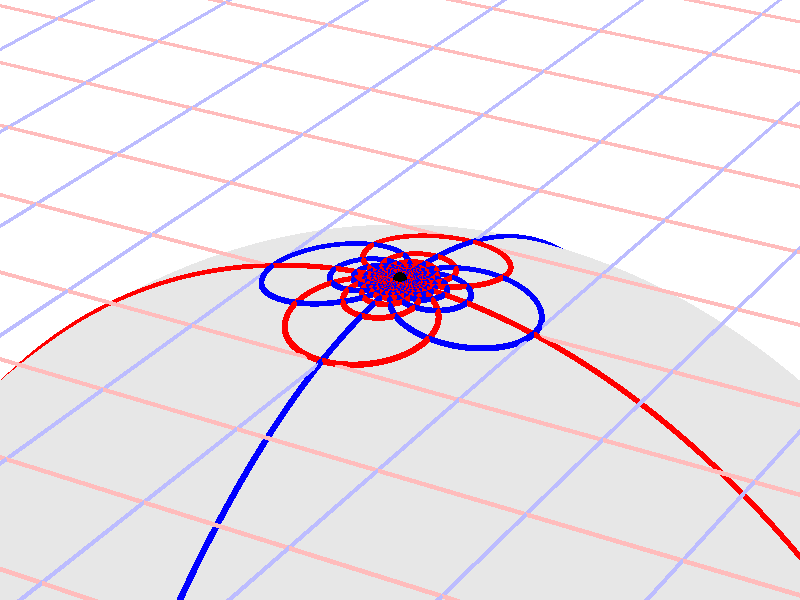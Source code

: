 #version 3.7;
global_settings{assumed_gamma 1.0}
camera{perspective location <16.275953626987476496879026, 9.396926207859083390872001, 6.840402866513374036117057> right <0.133333333333333331482962, -0.230940107675850353485814, -0.000000000000000000000000> up <-0.044429719908903583802662, -0.025651510749425152774217, 0.140953893117886280839102> direction <0.813797681349373802639491, 0.469846310392954158441370, 0.342020143325668712908083> sky <-0.296198132726023855010311, -0.171010071662834328698466, 0.939692620785908427905042> look_at <15.462155945638102139128023, 8.927079897466128954874875, 6.498382723187705600764730>}
light_source{<16.275953626987476496879026, 9.396926207859083390872001, 6.840402866513374036117057> rgb<1.0,1.0,1.0>}
background{rgb<1,1,1>}
union{object{sphere{<0.000000000000000000000000, 0.000000000000000000000000, -5.241898791155400694208311>,5.336431667014621460509716} pigment{rgbft<0.8,0.8,0.8,0.2,0.2>}}object{union{cylinder{<-50.000000000000000000000000, 50.000000000000000000000000, 0.000000000000000000000000>,<-50.000000000000000000000000, -50.000000000000000000000000, 0.000000000000000000000000>,0.010000000000000000208167}cylinder{<-49.000000000000000000000000, 50.000000000000000000000000, 0.000000000000000000000000>,<-49.000000000000000000000000, -50.000000000000000000000000, 0.000000000000000000000000>,0.010000000000000000208167}cylinder{<-48.000000000000000000000000, 50.000000000000000000000000, 0.000000000000000000000000>,<-48.000000000000000000000000, -50.000000000000000000000000, 0.000000000000000000000000>,0.010000000000000000208167}cylinder{<-47.000000000000000000000000, 50.000000000000000000000000, 0.000000000000000000000000>,<-47.000000000000000000000000, -50.000000000000000000000000, 0.000000000000000000000000>,0.010000000000000000208167}cylinder{<-46.000000000000000000000000, 50.000000000000000000000000, 0.000000000000000000000000>,<-46.000000000000000000000000, -50.000000000000000000000000, 0.000000000000000000000000>,0.010000000000000000208167}cylinder{<-45.000000000000000000000000, 50.000000000000000000000000, 0.000000000000000000000000>,<-45.000000000000000000000000, -50.000000000000000000000000, 0.000000000000000000000000>,0.010000000000000000208167}cylinder{<-44.000000000000000000000000, 50.000000000000000000000000, 0.000000000000000000000000>,<-44.000000000000000000000000, -50.000000000000000000000000, 0.000000000000000000000000>,0.010000000000000000208167}cylinder{<-43.000000000000000000000000, 50.000000000000000000000000, 0.000000000000000000000000>,<-43.000000000000000000000000, -50.000000000000000000000000, 0.000000000000000000000000>,0.010000000000000000208167}cylinder{<-42.000000000000000000000000, 50.000000000000000000000000, 0.000000000000000000000000>,<-42.000000000000000000000000, -50.000000000000000000000000, 0.000000000000000000000000>,0.010000000000000000208167}cylinder{<-41.000000000000000000000000, 50.000000000000000000000000, 0.000000000000000000000000>,<-41.000000000000000000000000, -50.000000000000000000000000, 0.000000000000000000000000>,0.010000000000000000208167}cylinder{<-40.000000000000000000000000, 50.000000000000000000000000, 0.000000000000000000000000>,<-40.000000000000000000000000, -50.000000000000000000000000, 0.000000000000000000000000>,0.010000000000000000208167}cylinder{<-39.000000000000000000000000, 50.000000000000000000000000, 0.000000000000000000000000>,<-39.000000000000000000000000, -50.000000000000000000000000, 0.000000000000000000000000>,0.010000000000000000208167}cylinder{<-38.000000000000000000000000, 50.000000000000000000000000, 0.000000000000000000000000>,<-38.000000000000000000000000, -50.000000000000000000000000, 0.000000000000000000000000>,0.010000000000000000208167}cylinder{<-37.000000000000000000000000, 50.000000000000000000000000, 0.000000000000000000000000>,<-37.000000000000000000000000, -50.000000000000000000000000, 0.000000000000000000000000>,0.010000000000000000208167}cylinder{<-36.000000000000000000000000, 50.000000000000000000000000, 0.000000000000000000000000>,<-36.000000000000000000000000, -50.000000000000000000000000, 0.000000000000000000000000>,0.010000000000000000208167}cylinder{<-35.000000000000000000000000, 50.000000000000000000000000, 0.000000000000000000000000>,<-35.000000000000000000000000, -50.000000000000000000000000, 0.000000000000000000000000>,0.010000000000000000208167}cylinder{<-34.000000000000000000000000, 50.000000000000000000000000, 0.000000000000000000000000>,<-34.000000000000000000000000, -50.000000000000000000000000, 0.000000000000000000000000>,0.010000000000000000208167}cylinder{<-33.000000000000000000000000, 50.000000000000000000000000, 0.000000000000000000000000>,<-33.000000000000000000000000, -50.000000000000000000000000, 0.000000000000000000000000>,0.010000000000000000208167}cylinder{<-32.000000000000000000000000, 50.000000000000000000000000, 0.000000000000000000000000>,<-32.000000000000000000000000, -50.000000000000000000000000, 0.000000000000000000000000>,0.010000000000000000208167}cylinder{<-31.000000000000000000000000, 50.000000000000000000000000, 0.000000000000000000000000>,<-31.000000000000000000000000, -50.000000000000000000000000, 0.000000000000000000000000>,0.010000000000000000208167}cylinder{<-30.000000000000000000000000, 50.000000000000000000000000, 0.000000000000000000000000>,<-30.000000000000000000000000, -50.000000000000000000000000, 0.000000000000000000000000>,0.010000000000000000208167}cylinder{<-29.000000000000000000000000, 50.000000000000000000000000, 0.000000000000000000000000>,<-29.000000000000000000000000, -50.000000000000000000000000, 0.000000000000000000000000>,0.010000000000000000208167}cylinder{<-28.000000000000000000000000, 50.000000000000000000000000, 0.000000000000000000000000>,<-28.000000000000000000000000, -50.000000000000000000000000, 0.000000000000000000000000>,0.010000000000000000208167}cylinder{<-27.000000000000000000000000, 50.000000000000000000000000, 0.000000000000000000000000>,<-27.000000000000000000000000, -50.000000000000000000000000, 0.000000000000000000000000>,0.010000000000000000208167}cylinder{<-26.000000000000000000000000, 50.000000000000000000000000, 0.000000000000000000000000>,<-26.000000000000000000000000, -50.000000000000000000000000, 0.000000000000000000000000>,0.010000000000000000208167}cylinder{<-25.000000000000000000000000, 50.000000000000000000000000, 0.000000000000000000000000>,<-25.000000000000000000000000, -50.000000000000000000000000, 0.000000000000000000000000>,0.010000000000000000208167}cylinder{<-24.000000000000000000000000, 50.000000000000000000000000, 0.000000000000000000000000>,<-24.000000000000000000000000, -50.000000000000000000000000, 0.000000000000000000000000>,0.010000000000000000208167}cylinder{<-23.000000000000000000000000, 50.000000000000000000000000, 0.000000000000000000000000>,<-23.000000000000000000000000, -50.000000000000000000000000, 0.000000000000000000000000>,0.010000000000000000208167}cylinder{<-22.000000000000000000000000, 50.000000000000000000000000, 0.000000000000000000000000>,<-22.000000000000000000000000, -50.000000000000000000000000, 0.000000000000000000000000>,0.010000000000000000208167}cylinder{<-21.000000000000000000000000, 50.000000000000000000000000, 0.000000000000000000000000>,<-21.000000000000000000000000, -50.000000000000000000000000, 0.000000000000000000000000>,0.010000000000000000208167}cylinder{<-20.000000000000000000000000, 50.000000000000000000000000, 0.000000000000000000000000>,<-20.000000000000000000000000, -50.000000000000000000000000, 0.000000000000000000000000>,0.010000000000000000208167}cylinder{<-19.000000000000000000000000, 50.000000000000000000000000, 0.000000000000000000000000>,<-19.000000000000000000000000, -50.000000000000000000000000, 0.000000000000000000000000>,0.010000000000000000208167}cylinder{<-18.000000000000000000000000, 50.000000000000000000000000, 0.000000000000000000000000>,<-18.000000000000000000000000, -50.000000000000000000000000, 0.000000000000000000000000>,0.010000000000000000208167}cylinder{<-17.000000000000000000000000, 50.000000000000000000000000, 0.000000000000000000000000>,<-17.000000000000000000000000, -50.000000000000000000000000, 0.000000000000000000000000>,0.010000000000000000208167}cylinder{<-16.000000000000000000000000, 50.000000000000000000000000, 0.000000000000000000000000>,<-16.000000000000000000000000, -50.000000000000000000000000, 0.000000000000000000000000>,0.010000000000000000208167}cylinder{<-15.000000000000000000000000, 50.000000000000000000000000, 0.000000000000000000000000>,<-15.000000000000000000000000, -50.000000000000000000000000, 0.000000000000000000000000>,0.010000000000000000208167}cylinder{<-14.000000000000000000000000, 50.000000000000000000000000, 0.000000000000000000000000>,<-14.000000000000000000000000, -50.000000000000000000000000, 0.000000000000000000000000>,0.010000000000000000208167}cylinder{<-13.000000000000000000000000, 50.000000000000000000000000, 0.000000000000000000000000>,<-13.000000000000000000000000, -50.000000000000000000000000, 0.000000000000000000000000>,0.010000000000000000208167}cylinder{<-12.000000000000000000000000, 50.000000000000000000000000, 0.000000000000000000000000>,<-12.000000000000000000000000, -50.000000000000000000000000, 0.000000000000000000000000>,0.010000000000000000208167}cylinder{<-11.000000000000000000000000, 50.000000000000000000000000, 0.000000000000000000000000>,<-11.000000000000000000000000, -50.000000000000000000000000, 0.000000000000000000000000>,0.010000000000000000208167}cylinder{<-10.000000000000000000000000, 50.000000000000000000000000, 0.000000000000000000000000>,<-10.000000000000000000000000, -50.000000000000000000000000, 0.000000000000000000000000>,0.010000000000000000208167}cylinder{<-9.000000000000000000000000, 50.000000000000000000000000, 0.000000000000000000000000>,<-9.000000000000000000000000, -50.000000000000000000000000, 0.000000000000000000000000>,0.010000000000000000208167}cylinder{<-8.000000000000000000000000, 50.000000000000000000000000, 0.000000000000000000000000>,<-8.000000000000000000000000, -50.000000000000000000000000, 0.000000000000000000000000>,0.010000000000000000208167}cylinder{<-7.000000000000000000000000, 50.000000000000000000000000, 0.000000000000000000000000>,<-7.000000000000000000000000, -50.000000000000000000000000, 0.000000000000000000000000>,0.010000000000000000208167}cylinder{<-6.000000000000000000000000, 50.000000000000000000000000, 0.000000000000000000000000>,<-6.000000000000000000000000, -50.000000000000000000000000, 0.000000000000000000000000>,0.010000000000000000208167}cylinder{<-5.000000000000000000000000, 50.000000000000000000000000, 0.000000000000000000000000>,<-5.000000000000000000000000, -50.000000000000000000000000, 0.000000000000000000000000>,0.010000000000000000208167}cylinder{<-4.000000000000000000000000, 50.000000000000000000000000, 0.000000000000000000000000>,<-4.000000000000000000000000, -50.000000000000000000000000, 0.000000000000000000000000>,0.010000000000000000208167}cylinder{<-3.000000000000000000000000, 50.000000000000000000000000, 0.000000000000000000000000>,<-3.000000000000000000000000, -50.000000000000000000000000, 0.000000000000000000000000>,0.010000000000000000208167}cylinder{<-2.000000000000000000000000, 50.000000000000000000000000, 0.000000000000000000000000>,<-2.000000000000000000000000, -50.000000000000000000000000, 0.000000000000000000000000>,0.010000000000000000208167}cylinder{<-1.000000000000000000000000, 50.000000000000000000000000, 0.000000000000000000000000>,<-1.000000000000000000000000, -50.000000000000000000000000, 0.000000000000000000000000>,0.010000000000000000208167}cylinder{<0.000000000000000000000000, 50.000000000000000000000000, 0.000000000000000000000000>,<0.000000000000000000000000, -50.000000000000000000000000, 0.000000000000000000000000>,0.010000000000000000208167}cylinder{<1.000000000000000000000000, 50.000000000000000000000000, 0.000000000000000000000000>,<1.000000000000000000000000, -50.000000000000000000000000, 0.000000000000000000000000>,0.010000000000000000208167}cylinder{<2.000000000000000000000000, 50.000000000000000000000000, 0.000000000000000000000000>,<2.000000000000000000000000, -50.000000000000000000000000, 0.000000000000000000000000>,0.010000000000000000208167}cylinder{<3.000000000000000000000000, 50.000000000000000000000000, 0.000000000000000000000000>,<3.000000000000000000000000, -50.000000000000000000000000, 0.000000000000000000000000>,0.010000000000000000208167}cylinder{<4.000000000000000000000000, 50.000000000000000000000000, 0.000000000000000000000000>,<4.000000000000000000000000, -50.000000000000000000000000, 0.000000000000000000000000>,0.010000000000000000208167}cylinder{<5.000000000000000000000000, 50.000000000000000000000000, 0.000000000000000000000000>,<5.000000000000000000000000, -50.000000000000000000000000, 0.000000000000000000000000>,0.010000000000000000208167}cylinder{<6.000000000000000000000000, 50.000000000000000000000000, 0.000000000000000000000000>,<6.000000000000000000000000, -50.000000000000000000000000, 0.000000000000000000000000>,0.010000000000000000208167}cylinder{<7.000000000000000000000000, 50.000000000000000000000000, 0.000000000000000000000000>,<7.000000000000000000000000, -50.000000000000000000000000, 0.000000000000000000000000>,0.010000000000000000208167}cylinder{<8.000000000000000000000000, 50.000000000000000000000000, 0.000000000000000000000000>,<8.000000000000000000000000, -50.000000000000000000000000, 0.000000000000000000000000>,0.010000000000000000208167}cylinder{<9.000000000000000000000000, 50.000000000000000000000000, 0.000000000000000000000000>,<9.000000000000000000000000, -50.000000000000000000000000, 0.000000000000000000000000>,0.010000000000000000208167}cylinder{<10.000000000000000000000000, 50.000000000000000000000000, 0.000000000000000000000000>,<10.000000000000000000000000, -50.000000000000000000000000, 0.000000000000000000000000>,0.010000000000000000208167}cylinder{<11.000000000000000000000000, 50.000000000000000000000000, 0.000000000000000000000000>,<11.000000000000000000000000, -50.000000000000000000000000, 0.000000000000000000000000>,0.010000000000000000208167}cylinder{<12.000000000000000000000000, 50.000000000000000000000000, 0.000000000000000000000000>,<12.000000000000000000000000, -50.000000000000000000000000, 0.000000000000000000000000>,0.010000000000000000208167}cylinder{<13.000000000000000000000000, 50.000000000000000000000000, 0.000000000000000000000000>,<13.000000000000000000000000, -50.000000000000000000000000, 0.000000000000000000000000>,0.010000000000000000208167}cylinder{<14.000000000000000000000000, 50.000000000000000000000000, 0.000000000000000000000000>,<14.000000000000000000000000, -50.000000000000000000000000, 0.000000000000000000000000>,0.010000000000000000208167}cylinder{<15.000000000000000000000000, 50.000000000000000000000000, 0.000000000000000000000000>,<15.000000000000000000000000, -50.000000000000000000000000, 0.000000000000000000000000>,0.010000000000000000208167}cylinder{<16.000000000000000000000000, 50.000000000000000000000000, 0.000000000000000000000000>,<16.000000000000000000000000, -50.000000000000000000000000, 0.000000000000000000000000>,0.010000000000000000208167}cylinder{<17.000000000000000000000000, 50.000000000000000000000000, 0.000000000000000000000000>,<17.000000000000000000000000, -50.000000000000000000000000, 0.000000000000000000000000>,0.010000000000000000208167}cylinder{<18.000000000000000000000000, 50.000000000000000000000000, 0.000000000000000000000000>,<18.000000000000000000000000, -50.000000000000000000000000, 0.000000000000000000000000>,0.010000000000000000208167}cylinder{<19.000000000000000000000000, 50.000000000000000000000000, 0.000000000000000000000000>,<19.000000000000000000000000, -50.000000000000000000000000, 0.000000000000000000000000>,0.010000000000000000208167}cylinder{<20.000000000000000000000000, 50.000000000000000000000000, 0.000000000000000000000000>,<20.000000000000000000000000, -50.000000000000000000000000, 0.000000000000000000000000>,0.010000000000000000208167}cylinder{<21.000000000000000000000000, 50.000000000000000000000000, 0.000000000000000000000000>,<21.000000000000000000000000, -50.000000000000000000000000, 0.000000000000000000000000>,0.010000000000000000208167}cylinder{<22.000000000000000000000000, 50.000000000000000000000000, 0.000000000000000000000000>,<22.000000000000000000000000, -50.000000000000000000000000, 0.000000000000000000000000>,0.010000000000000000208167}cylinder{<23.000000000000000000000000, 50.000000000000000000000000, 0.000000000000000000000000>,<23.000000000000000000000000, -50.000000000000000000000000, 0.000000000000000000000000>,0.010000000000000000208167}cylinder{<24.000000000000000000000000, 50.000000000000000000000000, 0.000000000000000000000000>,<24.000000000000000000000000, -50.000000000000000000000000, 0.000000000000000000000000>,0.010000000000000000208167}cylinder{<25.000000000000000000000000, 50.000000000000000000000000, 0.000000000000000000000000>,<25.000000000000000000000000, -50.000000000000000000000000, 0.000000000000000000000000>,0.010000000000000000208167}cylinder{<26.000000000000000000000000, 50.000000000000000000000000, 0.000000000000000000000000>,<26.000000000000000000000000, -50.000000000000000000000000, 0.000000000000000000000000>,0.010000000000000000208167}cylinder{<27.000000000000000000000000, 50.000000000000000000000000, 0.000000000000000000000000>,<27.000000000000000000000000, -50.000000000000000000000000, 0.000000000000000000000000>,0.010000000000000000208167}cylinder{<28.000000000000000000000000, 50.000000000000000000000000, 0.000000000000000000000000>,<28.000000000000000000000000, -50.000000000000000000000000, 0.000000000000000000000000>,0.010000000000000000208167}cylinder{<29.000000000000000000000000, 50.000000000000000000000000, 0.000000000000000000000000>,<29.000000000000000000000000, -50.000000000000000000000000, 0.000000000000000000000000>,0.010000000000000000208167}cylinder{<30.000000000000000000000000, 50.000000000000000000000000, 0.000000000000000000000000>,<30.000000000000000000000000, -50.000000000000000000000000, 0.000000000000000000000000>,0.010000000000000000208167}cylinder{<31.000000000000000000000000, 50.000000000000000000000000, 0.000000000000000000000000>,<31.000000000000000000000000, -50.000000000000000000000000, 0.000000000000000000000000>,0.010000000000000000208167}cylinder{<32.000000000000000000000000, 50.000000000000000000000000, 0.000000000000000000000000>,<32.000000000000000000000000, -50.000000000000000000000000, 0.000000000000000000000000>,0.010000000000000000208167}cylinder{<33.000000000000000000000000, 50.000000000000000000000000, 0.000000000000000000000000>,<33.000000000000000000000000, -50.000000000000000000000000, 0.000000000000000000000000>,0.010000000000000000208167}cylinder{<34.000000000000000000000000, 50.000000000000000000000000, 0.000000000000000000000000>,<34.000000000000000000000000, -50.000000000000000000000000, 0.000000000000000000000000>,0.010000000000000000208167}cylinder{<35.000000000000000000000000, 50.000000000000000000000000, 0.000000000000000000000000>,<35.000000000000000000000000, -50.000000000000000000000000, 0.000000000000000000000000>,0.010000000000000000208167}cylinder{<36.000000000000000000000000, 50.000000000000000000000000, 0.000000000000000000000000>,<36.000000000000000000000000, -50.000000000000000000000000, 0.000000000000000000000000>,0.010000000000000000208167}cylinder{<37.000000000000000000000000, 50.000000000000000000000000, 0.000000000000000000000000>,<37.000000000000000000000000, -50.000000000000000000000000, 0.000000000000000000000000>,0.010000000000000000208167}cylinder{<38.000000000000000000000000, 50.000000000000000000000000, 0.000000000000000000000000>,<38.000000000000000000000000, -50.000000000000000000000000, 0.000000000000000000000000>,0.010000000000000000208167}cylinder{<39.000000000000000000000000, 50.000000000000000000000000, 0.000000000000000000000000>,<39.000000000000000000000000, -50.000000000000000000000000, 0.000000000000000000000000>,0.010000000000000000208167}cylinder{<40.000000000000000000000000, 50.000000000000000000000000, 0.000000000000000000000000>,<40.000000000000000000000000, -50.000000000000000000000000, 0.000000000000000000000000>,0.010000000000000000208167}cylinder{<41.000000000000000000000000, 50.000000000000000000000000, 0.000000000000000000000000>,<41.000000000000000000000000, -50.000000000000000000000000, 0.000000000000000000000000>,0.010000000000000000208167}cylinder{<42.000000000000000000000000, 50.000000000000000000000000, 0.000000000000000000000000>,<42.000000000000000000000000, -50.000000000000000000000000, 0.000000000000000000000000>,0.010000000000000000208167}cylinder{<43.000000000000000000000000, 50.000000000000000000000000, 0.000000000000000000000000>,<43.000000000000000000000000, -50.000000000000000000000000, 0.000000000000000000000000>,0.010000000000000000208167}cylinder{<44.000000000000000000000000, 50.000000000000000000000000, 0.000000000000000000000000>,<44.000000000000000000000000, -50.000000000000000000000000, 0.000000000000000000000000>,0.010000000000000000208167}cylinder{<45.000000000000000000000000, 50.000000000000000000000000, 0.000000000000000000000000>,<45.000000000000000000000000, -50.000000000000000000000000, 0.000000000000000000000000>,0.010000000000000000208167}cylinder{<46.000000000000000000000000, 50.000000000000000000000000, 0.000000000000000000000000>,<46.000000000000000000000000, -50.000000000000000000000000, 0.000000000000000000000000>,0.010000000000000000208167}cylinder{<47.000000000000000000000000, 50.000000000000000000000000, 0.000000000000000000000000>,<47.000000000000000000000000, -50.000000000000000000000000, 0.000000000000000000000000>,0.010000000000000000208167}cylinder{<48.000000000000000000000000, 50.000000000000000000000000, 0.000000000000000000000000>,<48.000000000000000000000000, -50.000000000000000000000000, 0.000000000000000000000000>,0.010000000000000000208167}cylinder{<49.000000000000000000000000, 50.000000000000000000000000, 0.000000000000000000000000>,<49.000000000000000000000000, -50.000000000000000000000000, 0.000000000000000000000000>,0.010000000000000000208167}cylinder{<50.000000000000000000000000, 50.000000000000000000000000, 0.000000000000000000000000>,<50.000000000000000000000000, -50.000000000000000000000000, 0.000000000000000000000000>,0.010000000000000000208167}} pigment{rgb<1.0,0.5,0.5>}}object{union{cylinder{<50.000000000000000000000000, -50.000000000000000000000000, 0.000000000000000000000000>,<-50.000000000000000000000000, -50.000000000000000000000000, 0.000000000000000000000000>,0.010000000000000000208167}cylinder{<50.000000000000000000000000, -49.000000000000000000000000, 0.000000000000000000000000>,<-50.000000000000000000000000, -49.000000000000000000000000, 0.000000000000000000000000>,0.010000000000000000208167}cylinder{<50.000000000000000000000000, -48.000000000000000000000000, 0.000000000000000000000000>,<-50.000000000000000000000000, -48.000000000000000000000000, 0.000000000000000000000000>,0.010000000000000000208167}cylinder{<50.000000000000000000000000, -47.000000000000000000000000, 0.000000000000000000000000>,<-50.000000000000000000000000, -47.000000000000000000000000, 0.000000000000000000000000>,0.010000000000000000208167}cylinder{<50.000000000000000000000000, -46.000000000000000000000000, 0.000000000000000000000000>,<-50.000000000000000000000000, -46.000000000000000000000000, 0.000000000000000000000000>,0.010000000000000000208167}cylinder{<50.000000000000000000000000, -45.000000000000000000000000, 0.000000000000000000000000>,<-50.000000000000000000000000, -45.000000000000000000000000, 0.000000000000000000000000>,0.010000000000000000208167}cylinder{<50.000000000000000000000000, -44.000000000000000000000000, 0.000000000000000000000000>,<-50.000000000000000000000000, -44.000000000000000000000000, 0.000000000000000000000000>,0.010000000000000000208167}cylinder{<50.000000000000000000000000, -43.000000000000000000000000, 0.000000000000000000000000>,<-50.000000000000000000000000, -43.000000000000000000000000, 0.000000000000000000000000>,0.010000000000000000208167}cylinder{<50.000000000000000000000000, -42.000000000000000000000000, 0.000000000000000000000000>,<-50.000000000000000000000000, -42.000000000000000000000000, 0.000000000000000000000000>,0.010000000000000000208167}cylinder{<50.000000000000000000000000, -41.000000000000000000000000, 0.000000000000000000000000>,<-50.000000000000000000000000, -41.000000000000000000000000, 0.000000000000000000000000>,0.010000000000000000208167}cylinder{<50.000000000000000000000000, -40.000000000000000000000000, 0.000000000000000000000000>,<-50.000000000000000000000000, -40.000000000000000000000000, 0.000000000000000000000000>,0.010000000000000000208167}cylinder{<50.000000000000000000000000, -39.000000000000000000000000, 0.000000000000000000000000>,<-50.000000000000000000000000, -39.000000000000000000000000, 0.000000000000000000000000>,0.010000000000000000208167}cylinder{<50.000000000000000000000000, -38.000000000000000000000000, 0.000000000000000000000000>,<-50.000000000000000000000000, -38.000000000000000000000000, 0.000000000000000000000000>,0.010000000000000000208167}cylinder{<50.000000000000000000000000, -37.000000000000000000000000, 0.000000000000000000000000>,<-50.000000000000000000000000, -37.000000000000000000000000, 0.000000000000000000000000>,0.010000000000000000208167}cylinder{<50.000000000000000000000000, -36.000000000000000000000000, 0.000000000000000000000000>,<-50.000000000000000000000000, -36.000000000000000000000000, 0.000000000000000000000000>,0.010000000000000000208167}cylinder{<50.000000000000000000000000, -35.000000000000000000000000, 0.000000000000000000000000>,<-50.000000000000000000000000, -35.000000000000000000000000, 0.000000000000000000000000>,0.010000000000000000208167}cylinder{<50.000000000000000000000000, -34.000000000000000000000000, 0.000000000000000000000000>,<-50.000000000000000000000000, -34.000000000000000000000000, 0.000000000000000000000000>,0.010000000000000000208167}cylinder{<50.000000000000000000000000, -33.000000000000000000000000, 0.000000000000000000000000>,<-50.000000000000000000000000, -33.000000000000000000000000, 0.000000000000000000000000>,0.010000000000000000208167}cylinder{<50.000000000000000000000000, -32.000000000000000000000000, 0.000000000000000000000000>,<-50.000000000000000000000000, -32.000000000000000000000000, 0.000000000000000000000000>,0.010000000000000000208167}cylinder{<50.000000000000000000000000, -31.000000000000000000000000, 0.000000000000000000000000>,<-50.000000000000000000000000, -31.000000000000000000000000, 0.000000000000000000000000>,0.010000000000000000208167}cylinder{<50.000000000000000000000000, -30.000000000000000000000000, 0.000000000000000000000000>,<-50.000000000000000000000000, -30.000000000000000000000000, 0.000000000000000000000000>,0.010000000000000000208167}cylinder{<50.000000000000000000000000, -29.000000000000000000000000, 0.000000000000000000000000>,<-50.000000000000000000000000, -29.000000000000000000000000, 0.000000000000000000000000>,0.010000000000000000208167}cylinder{<50.000000000000000000000000, -28.000000000000000000000000, 0.000000000000000000000000>,<-50.000000000000000000000000, -28.000000000000000000000000, 0.000000000000000000000000>,0.010000000000000000208167}cylinder{<50.000000000000000000000000, -27.000000000000000000000000, 0.000000000000000000000000>,<-50.000000000000000000000000, -27.000000000000000000000000, 0.000000000000000000000000>,0.010000000000000000208167}cylinder{<50.000000000000000000000000, -26.000000000000000000000000, 0.000000000000000000000000>,<-50.000000000000000000000000, -26.000000000000000000000000, 0.000000000000000000000000>,0.010000000000000000208167}cylinder{<50.000000000000000000000000, -25.000000000000000000000000, 0.000000000000000000000000>,<-50.000000000000000000000000, -25.000000000000000000000000, 0.000000000000000000000000>,0.010000000000000000208167}cylinder{<50.000000000000000000000000, -24.000000000000000000000000, 0.000000000000000000000000>,<-50.000000000000000000000000, -24.000000000000000000000000, 0.000000000000000000000000>,0.010000000000000000208167}cylinder{<50.000000000000000000000000, -23.000000000000000000000000, 0.000000000000000000000000>,<-50.000000000000000000000000, -23.000000000000000000000000, 0.000000000000000000000000>,0.010000000000000000208167}cylinder{<50.000000000000000000000000, -22.000000000000000000000000, 0.000000000000000000000000>,<-50.000000000000000000000000, -22.000000000000000000000000, 0.000000000000000000000000>,0.010000000000000000208167}cylinder{<50.000000000000000000000000, -21.000000000000000000000000, 0.000000000000000000000000>,<-50.000000000000000000000000, -21.000000000000000000000000, 0.000000000000000000000000>,0.010000000000000000208167}cylinder{<50.000000000000000000000000, -20.000000000000000000000000, 0.000000000000000000000000>,<-50.000000000000000000000000, -20.000000000000000000000000, 0.000000000000000000000000>,0.010000000000000000208167}cylinder{<50.000000000000000000000000, -19.000000000000000000000000, 0.000000000000000000000000>,<-50.000000000000000000000000, -19.000000000000000000000000, 0.000000000000000000000000>,0.010000000000000000208167}cylinder{<50.000000000000000000000000, -18.000000000000000000000000, 0.000000000000000000000000>,<-50.000000000000000000000000, -18.000000000000000000000000, 0.000000000000000000000000>,0.010000000000000000208167}cylinder{<50.000000000000000000000000, -17.000000000000000000000000, 0.000000000000000000000000>,<-50.000000000000000000000000, -17.000000000000000000000000, 0.000000000000000000000000>,0.010000000000000000208167}cylinder{<50.000000000000000000000000, -16.000000000000000000000000, 0.000000000000000000000000>,<-50.000000000000000000000000, -16.000000000000000000000000, 0.000000000000000000000000>,0.010000000000000000208167}cylinder{<50.000000000000000000000000, -15.000000000000000000000000, 0.000000000000000000000000>,<-50.000000000000000000000000, -15.000000000000000000000000, 0.000000000000000000000000>,0.010000000000000000208167}cylinder{<50.000000000000000000000000, -14.000000000000000000000000, 0.000000000000000000000000>,<-50.000000000000000000000000, -14.000000000000000000000000, 0.000000000000000000000000>,0.010000000000000000208167}cylinder{<50.000000000000000000000000, -13.000000000000000000000000, 0.000000000000000000000000>,<-50.000000000000000000000000, -13.000000000000000000000000, 0.000000000000000000000000>,0.010000000000000000208167}cylinder{<50.000000000000000000000000, -12.000000000000000000000000, 0.000000000000000000000000>,<-50.000000000000000000000000, -12.000000000000000000000000, 0.000000000000000000000000>,0.010000000000000000208167}cylinder{<50.000000000000000000000000, -11.000000000000000000000000, 0.000000000000000000000000>,<-50.000000000000000000000000, -11.000000000000000000000000, 0.000000000000000000000000>,0.010000000000000000208167}cylinder{<50.000000000000000000000000, -10.000000000000000000000000, 0.000000000000000000000000>,<-50.000000000000000000000000, -10.000000000000000000000000, 0.000000000000000000000000>,0.010000000000000000208167}cylinder{<50.000000000000000000000000, -9.000000000000000000000000, 0.000000000000000000000000>,<-50.000000000000000000000000, -9.000000000000000000000000, 0.000000000000000000000000>,0.010000000000000000208167}cylinder{<50.000000000000000000000000, -8.000000000000000000000000, 0.000000000000000000000000>,<-50.000000000000000000000000, -8.000000000000000000000000, 0.000000000000000000000000>,0.010000000000000000208167}cylinder{<50.000000000000000000000000, -7.000000000000000000000000, 0.000000000000000000000000>,<-50.000000000000000000000000, -7.000000000000000000000000, 0.000000000000000000000000>,0.010000000000000000208167}cylinder{<50.000000000000000000000000, -6.000000000000000000000000, 0.000000000000000000000000>,<-50.000000000000000000000000, -6.000000000000000000000000, 0.000000000000000000000000>,0.010000000000000000208167}cylinder{<50.000000000000000000000000, -5.000000000000000000000000, 0.000000000000000000000000>,<-50.000000000000000000000000, -5.000000000000000000000000, 0.000000000000000000000000>,0.010000000000000000208167}cylinder{<50.000000000000000000000000, -4.000000000000000000000000, 0.000000000000000000000000>,<-50.000000000000000000000000, -4.000000000000000000000000, 0.000000000000000000000000>,0.010000000000000000208167}cylinder{<50.000000000000000000000000, -3.000000000000000000000000, 0.000000000000000000000000>,<-50.000000000000000000000000, -3.000000000000000000000000, 0.000000000000000000000000>,0.010000000000000000208167}cylinder{<50.000000000000000000000000, -2.000000000000000000000000, 0.000000000000000000000000>,<-50.000000000000000000000000, -2.000000000000000000000000, 0.000000000000000000000000>,0.010000000000000000208167}cylinder{<50.000000000000000000000000, -1.000000000000000000000000, 0.000000000000000000000000>,<-50.000000000000000000000000, -1.000000000000000000000000, 0.000000000000000000000000>,0.010000000000000000208167}cylinder{<50.000000000000000000000000, 0.000000000000000000000000, 0.000000000000000000000000>,<-50.000000000000000000000000, 0.000000000000000000000000, 0.000000000000000000000000>,0.010000000000000000208167}cylinder{<50.000000000000000000000000, 1.000000000000000000000000, 0.000000000000000000000000>,<-50.000000000000000000000000, 1.000000000000000000000000, 0.000000000000000000000000>,0.010000000000000000208167}cylinder{<50.000000000000000000000000, 2.000000000000000000000000, 0.000000000000000000000000>,<-50.000000000000000000000000, 2.000000000000000000000000, 0.000000000000000000000000>,0.010000000000000000208167}cylinder{<50.000000000000000000000000, 3.000000000000000000000000, 0.000000000000000000000000>,<-50.000000000000000000000000, 3.000000000000000000000000, 0.000000000000000000000000>,0.010000000000000000208167}cylinder{<50.000000000000000000000000, 4.000000000000000000000000, 0.000000000000000000000000>,<-50.000000000000000000000000, 4.000000000000000000000000, 0.000000000000000000000000>,0.010000000000000000208167}cylinder{<50.000000000000000000000000, 5.000000000000000000000000, 0.000000000000000000000000>,<-50.000000000000000000000000, 5.000000000000000000000000, 0.000000000000000000000000>,0.010000000000000000208167}cylinder{<50.000000000000000000000000, 6.000000000000000000000000, 0.000000000000000000000000>,<-50.000000000000000000000000, 6.000000000000000000000000, 0.000000000000000000000000>,0.010000000000000000208167}cylinder{<50.000000000000000000000000, 7.000000000000000000000000, 0.000000000000000000000000>,<-50.000000000000000000000000, 7.000000000000000000000000, 0.000000000000000000000000>,0.010000000000000000208167}cylinder{<50.000000000000000000000000, 8.000000000000000000000000, 0.000000000000000000000000>,<-50.000000000000000000000000, 8.000000000000000000000000, 0.000000000000000000000000>,0.010000000000000000208167}cylinder{<50.000000000000000000000000, 9.000000000000000000000000, 0.000000000000000000000000>,<-50.000000000000000000000000, 9.000000000000000000000000, 0.000000000000000000000000>,0.010000000000000000208167}cylinder{<50.000000000000000000000000, 10.000000000000000000000000, 0.000000000000000000000000>,<-50.000000000000000000000000, 10.000000000000000000000000, 0.000000000000000000000000>,0.010000000000000000208167}cylinder{<50.000000000000000000000000, 11.000000000000000000000000, 0.000000000000000000000000>,<-50.000000000000000000000000, 11.000000000000000000000000, 0.000000000000000000000000>,0.010000000000000000208167}cylinder{<50.000000000000000000000000, 12.000000000000000000000000, 0.000000000000000000000000>,<-50.000000000000000000000000, 12.000000000000000000000000, 0.000000000000000000000000>,0.010000000000000000208167}cylinder{<50.000000000000000000000000, 13.000000000000000000000000, 0.000000000000000000000000>,<-50.000000000000000000000000, 13.000000000000000000000000, 0.000000000000000000000000>,0.010000000000000000208167}cylinder{<50.000000000000000000000000, 14.000000000000000000000000, 0.000000000000000000000000>,<-50.000000000000000000000000, 14.000000000000000000000000, 0.000000000000000000000000>,0.010000000000000000208167}cylinder{<50.000000000000000000000000, 15.000000000000000000000000, 0.000000000000000000000000>,<-50.000000000000000000000000, 15.000000000000000000000000, 0.000000000000000000000000>,0.010000000000000000208167}cylinder{<50.000000000000000000000000, 16.000000000000000000000000, 0.000000000000000000000000>,<-50.000000000000000000000000, 16.000000000000000000000000, 0.000000000000000000000000>,0.010000000000000000208167}cylinder{<50.000000000000000000000000, 17.000000000000000000000000, 0.000000000000000000000000>,<-50.000000000000000000000000, 17.000000000000000000000000, 0.000000000000000000000000>,0.010000000000000000208167}cylinder{<50.000000000000000000000000, 18.000000000000000000000000, 0.000000000000000000000000>,<-50.000000000000000000000000, 18.000000000000000000000000, 0.000000000000000000000000>,0.010000000000000000208167}cylinder{<50.000000000000000000000000, 19.000000000000000000000000, 0.000000000000000000000000>,<-50.000000000000000000000000, 19.000000000000000000000000, 0.000000000000000000000000>,0.010000000000000000208167}cylinder{<50.000000000000000000000000, 20.000000000000000000000000, 0.000000000000000000000000>,<-50.000000000000000000000000, 20.000000000000000000000000, 0.000000000000000000000000>,0.010000000000000000208167}cylinder{<50.000000000000000000000000, 21.000000000000000000000000, 0.000000000000000000000000>,<-50.000000000000000000000000, 21.000000000000000000000000, 0.000000000000000000000000>,0.010000000000000000208167}cylinder{<50.000000000000000000000000, 22.000000000000000000000000, 0.000000000000000000000000>,<-50.000000000000000000000000, 22.000000000000000000000000, 0.000000000000000000000000>,0.010000000000000000208167}cylinder{<50.000000000000000000000000, 23.000000000000000000000000, 0.000000000000000000000000>,<-50.000000000000000000000000, 23.000000000000000000000000, 0.000000000000000000000000>,0.010000000000000000208167}cylinder{<50.000000000000000000000000, 24.000000000000000000000000, 0.000000000000000000000000>,<-50.000000000000000000000000, 24.000000000000000000000000, 0.000000000000000000000000>,0.010000000000000000208167}cylinder{<50.000000000000000000000000, 25.000000000000000000000000, 0.000000000000000000000000>,<-50.000000000000000000000000, 25.000000000000000000000000, 0.000000000000000000000000>,0.010000000000000000208167}cylinder{<50.000000000000000000000000, 26.000000000000000000000000, 0.000000000000000000000000>,<-50.000000000000000000000000, 26.000000000000000000000000, 0.000000000000000000000000>,0.010000000000000000208167}cylinder{<50.000000000000000000000000, 27.000000000000000000000000, 0.000000000000000000000000>,<-50.000000000000000000000000, 27.000000000000000000000000, 0.000000000000000000000000>,0.010000000000000000208167}cylinder{<50.000000000000000000000000, 28.000000000000000000000000, 0.000000000000000000000000>,<-50.000000000000000000000000, 28.000000000000000000000000, 0.000000000000000000000000>,0.010000000000000000208167}cylinder{<50.000000000000000000000000, 29.000000000000000000000000, 0.000000000000000000000000>,<-50.000000000000000000000000, 29.000000000000000000000000, 0.000000000000000000000000>,0.010000000000000000208167}cylinder{<50.000000000000000000000000, 30.000000000000000000000000, 0.000000000000000000000000>,<-50.000000000000000000000000, 30.000000000000000000000000, 0.000000000000000000000000>,0.010000000000000000208167}cylinder{<50.000000000000000000000000, 31.000000000000000000000000, 0.000000000000000000000000>,<-50.000000000000000000000000, 31.000000000000000000000000, 0.000000000000000000000000>,0.010000000000000000208167}cylinder{<50.000000000000000000000000, 32.000000000000000000000000, 0.000000000000000000000000>,<-50.000000000000000000000000, 32.000000000000000000000000, 0.000000000000000000000000>,0.010000000000000000208167}cylinder{<50.000000000000000000000000, 33.000000000000000000000000, 0.000000000000000000000000>,<-50.000000000000000000000000, 33.000000000000000000000000, 0.000000000000000000000000>,0.010000000000000000208167}cylinder{<50.000000000000000000000000, 34.000000000000000000000000, 0.000000000000000000000000>,<-50.000000000000000000000000, 34.000000000000000000000000, 0.000000000000000000000000>,0.010000000000000000208167}cylinder{<50.000000000000000000000000, 35.000000000000000000000000, 0.000000000000000000000000>,<-50.000000000000000000000000, 35.000000000000000000000000, 0.000000000000000000000000>,0.010000000000000000208167}cylinder{<50.000000000000000000000000, 36.000000000000000000000000, 0.000000000000000000000000>,<-50.000000000000000000000000, 36.000000000000000000000000, 0.000000000000000000000000>,0.010000000000000000208167}cylinder{<50.000000000000000000000000, 37.000000000000000000000000, 0.000000000000000000000000>,<-50.000000000000000000000000, 37.000000000000000000000000, 0.000000000000000000000000>,0.010000000000000000208167}cylinder{<50.000000000000000000000000, 38.000000000000000000000000, 0.000000000000000000000000>,<-50.000000000000000000000000, 38.000000000000000000000000, 0.000000000000000000000000>,0.010000000000000000208167}cylinder{<50.000000000000000000000000, 39.000000000000000000000000, 0.000000000000000000000000>,<-50.000000000000000000000000, 39.000000000000000000000000, 0.000000000000000000000000>,0.010000000000000000208167}cylinder{<50.000000000000000000000000, 40.000000000000000000000000, 0.000000000000000000000000>,<-50.000000000000000000000000, 40.000000000000000000000000, 0.000000000000000000000000>,0.010000000000000000208167}cylinder{<50.000000000000000000000000, 41.000000000000000000000000, 0.000000000000000000000000>,<-50.000000000000000000000000, 41.000000000000000000000000, 0.000000000000000000000000>,0.010000000000000000208167}cylinder{<50.000000000000000000000000, 42.000000000000000000000000, 0.000000000000000000000000>,<-50.000000000000000000000000, 42.000000000000000000000000, 0.000000000000000000000000>,0.010000000000000000208167}cylinder{<50.000000000000000000000000, 43.000000000000000000000000, 0.000000000000000000000000>,<-50.000000000000000000000000, 43.000000000000000000000000, 0.000000000000000000000000>,0.010000000000000000208167}cylinder{<50.000000000000000000000000, 44.000000000000000000000000, 0.000000000000000000000000>,<-50.000000000000000000000000, 44.000000000000000000000000, 0.000000000000000000000000>,0.010000000000000000208167}cylinder{<50.000000000000000000000000, 45.000000000000000000000000, 0.000000000000000000000000>,<-50.000000000000000000000000, 45.000000000000000000000000, 0.000000000000000000000000>,0.010000000000000000208167}cylinder{<50.000000000000000000000000, 46.000000000000000000000000, 0.000000000000000000000000>,<-50.000000000000000000000000, 46.000000000000000000000000, 0.000000000000000000000000>,0.010000000000000000208167}cylinder{<50.000000000000000000000000, 47.000000000000000000000000, 0.000000000000000000000000>,<-50.000000000000000000000000, 47.000000000000000000000000, 0.000000000000000000000000>,0.010000000000000000208167}cylinder{<50.000000000000000000000000, 48.000000000000000000000000, 0.000000000000000000000000>,<-50.000000000000000000000000, 48.000000000000000000000000, 0.000000000000000000000000>,0.010000000000000000208167}cylinder{<50.000000000000000000000000, 49.000000000000000000000000, 0.000000000000000000000000>,<-50.000000000000000000000000, 49.000000000000000000000000, 0.000000000000000000000000>,0.010000000000000000208167}cylinder{<50.000000000000000000000000, 50.000000000000000000000000, 0.000000000000000000000000>,<-50.000000000000000000000000, 50.000000000000000000000000, 0.000000000000000000000000>,0.010000000000000000208167}} pigment{rgb<0.5,0.5,1.0>}}sphere{<0.000000000000000000000000, 0.000000000000000000000000, 0.094532875859220766301405>,0.050000000000000002775558}object{union{object{torus{0.010089346613585089759701,0.020000000000000000416334} matrix <0.999998212711880940517517, -0.000000000000000000000000, 0.001890654131212364183479, 0.001890654131212364183479, 0.000000000000000000000000, -0.999998212711880940517517, 0.000000000000000000000000, 1.000000000000000000000000, 0.000000000000000000000000, -0.010089328581006225607486, 0.000000000000000000000000, 0.094513800394227256984614>}object{torus{0.010295250887804521452984,0.020000000000000000416334} matrix <0.999998139017020726271312, -0.000000000000000000000000, 0.001929238838401738228776, 0.001929238838401738228776, 0.000000000000000000000000, -0.999998139017020726271312, 0.000000000000000000000000, 1.000000000000000000000000, 0.000000000000000000000000, -0.010295231728518509581316, 0.000000000000000000000000, 0.094513013862664085884546>}object{torus{0.010509734457867474580195,0.020000000000000000416334} matrix <0.999998060668697452690878, -0.000000000000000000000000, 0.001969431096549571075238, 0.001969431096549571075238, 0.000000000000000000000000, -0.999998060668697452690878, 0.000000000000000000000000, 1.000000000000000000000000, 0.000000000000000000000000, -0.010509714076028775150973, 0.000000000000000000000000, 0.094512177661419755070327>}object{torus{0.010733344934132301590202,0.020000000000000000416334} matrix <0.999997977266335102974892, -0.000000000000000000000000, 0.002011333696459805756712, 0.002011333696459805756712, 0.000000000000000000000000, -0.999997977266335102974892, 0.000000000000000000000000, 1.000000000000000000000000, 0.000000000000000000000000, -0.010733323223433077070466, 0.000000000000000000000000, 0.094511287520483641677593>}object{torus{0.010966677544719048709165,0.020000000000000000416334} matrix <0.999997888365737552796020, -0.000000000000000000000000, 0.002055058166132331214093, 0.002055058166132331214093, 0.000000000000000000000000, -0.999997888365737552796020, 0.000000000000000000000000, 1.000000000000000000000000, 0.000000000000000000000000, -0.010966654387089602717964, 0.000000000000000000000000, 0.094510338698684803748762>}object{torus{0.011210380426356400529464,0.020000000000000000416334} matrix <0.999997793472751861365566, -0.000000000000000000000000, 0.002100725976342709706152, 0.002100725976342709706152, 0.000000000000000000000000, -0.999997793472751861365566, 0.000000000000000000000000, 1.000000000000000000000000, 0.000000000000000000000000, -0.011210355690357515917599, 0.000000000000000000000000, 0.094509325922680881282290>}object{torus{0.011465160636698615986839,0.020000000000000000416334} matrix <0.999997692036640684065674, -0.000000000000000000000000, 0.002148469546457597561390, 0.002148469546457597561390, 0.000000000000000000000000, -0.999997692036640684065674, 0.000000000000000000000000, 1.000000000000000000000000, 0.000000000000000000000000, -0.011465134175541078290217, 0.000000000000000000000000, 0.094508243311981640633057>}object{torus{0.011731791005397913113528,0.020000000000000000416334} matrix <0.999997583441788351343860, -0.000000000000000000000000, 0.002198433665984279080513, 0.002198433665984279080513, 0.000000000000000000000000, -0.999997583441788351343860, 0.000000000000000000000000, 1.000000000000000000000000, 0.000000000000000000000000, -0.011731762654849396676493, 0.000000000000000000000000, 0.094507084295017529385063>}object{torus{0.012011117964052742124181,0.020000000000000000416334} matrix <0.999997466998077677580170, -0.000000000000000000000000, 0.002250777072219114615520, 0.002250777072219114615520, 0.000000000000000000000000, -0.999997466998077677580170, 0.000000000000000000000000, 1.000000000000000000000000, 0.000000000000000000000000, -0.012011087539864231596431, 0.000000000000000000000000, 0.094505841510660645865549>}object{torus{0.012304070521890905776097,0.020000000000000000416334} matrix <0.999997341930765393236413, -0.000000000000000000000000, 0.002305673741857844089714, 0.002305673741857844089714, 0.000000000000000000000000, -0.999997341930765393236413, 0.000000000000000000000000, 1.000000000000000000000000, 0.000000000000000000000000, -0.012304037816820840439691, 0.000000000000000000000000, 0.094504506686197059517340>}object{torus{0.012611670587853377259457,0.020000000000000000416334} matrix <0.999997207366497886660284, -0.000000000000000000000000, 0.002363315299623855187533, 0.002363315299623855187533, 0.000000000000000000000000, -0.999997207366497886660284, 0.000000000000000000000000, 1.000000000000000000000000, 0.000000000000000000000000, -0.012611635368084206723638, 0.000000000000000000000000, 0.094503070505228811692966>}object{torus{0.012935044880576328577004,0.020000000000000000416334} matrix <0.999997062319124441209794, -0.000000000000000000000000, 0.002423912770993663732405, 0.002423912770993663732405, 0.000000000000000000000000, -0.999997062319124441209794, 0.000000000000000000000000, 1.000000000000000000000000, 0.000000000000000000000000, -0.012935006881539619708055, 0.000000000000000000000000, 0.094501522438683968618811>}object{torus{0.013275438718903024432061,0.020000000000000000416334} matrix <0.999996905670725411141575, -0.000000000000000000000000, 0.002487699534632863054145, 0.002487699534632863054145, 0.000000000000000000000000, -0.999996905670725411141575, 0.000000000000000000000000, 1.000000000000000000000000, 0.000000000000000000000000, -0.013275397640319364783723, 0.000000000000000000000000, 0.094499850555777226146503>}object{torus{0.013634232048655756108779,0.020000000000000000416334} matrix <0.999996736150071674487094, -0.000000000000000000000000, 0.002554934285653830475238, 0.002554934285653830475238, 0.000000000000000000000000, -0.999996736150071674487094, 0.000000000000000000000000, 1.000000000000000000000000, 0.000000000000000000000000, -0.013634187548586187629929, 0.000000000000000000000000, 0.094498041293224976922005>}object{torus{0.014012958140499891940278,0.020000000000000000416334} matrix <0.999996552307720665275781, -0.000000000000000000000000, 0.002625904162818157045606, 0.002625904162818157045606, 0.000000000000000000000000, -0.999996552307720665275781, 0.000000000000000000000000, 1.000000000000000000000000, 0.000000000000000000000000, -0.014012909828125415939715, 0.000000000000000000000000, 0.094496079174054697924490>}object{torus{0.014413325492937060362530,0.020000000000000000416334} matrix <0.999996352483368600161384, -0.000000000000000000000000, 0.002700929462014908452594, 0.002700929462014908452594, 0.000000000000000000000000, -0.999996352483368600161384, 0.000000000000000000000000, 1.000000000000000000000000, 0.000000000000000000000000, -0.014413272920095593007672, 0.000000000000000000000000, 0.094493946483851606887860>}object{torus{0.014837243600683294730835,0.020000000000000000416334} matrix <0.999996134769530531372084, -0.000000000000000000000000, 0.002780367961081863133199, 0.002780367961081863133199, 0.000000000000000000000000, -0.999996134769530531372084, 0.000000000000000000000000, 1.000000000000000000000000, 0.000000000000000000000000, -0.014837186251311928336660, 0.000000000000000000000000, 0.094491622862655375025831>}object{torus{0.015286853407832907622566,0.020000000000000000416334} matrix <0.999995896965263142419644, -0.000000000000000000000000, 0.002864620854341868964876, 0.002864620854341868964876, 0.000000000000000000000000, -0.999995896965263142419644, 0.000000000000000000000000, 1.000000000000000000000000, 0.000000000000000000000000, -0.015286790685339828044231, 0.000000000000000000000000, 0.094489084820337257419887>}object{torus{0.015764563471013435386192,0.020000000000000000416334} matrix <0.999995636520410458025765, -0.000000000000000000000000, 0.002954139492192929799391, 0.002954139492192929799391, 0.000000000000000000000000, -0.999995636520410458025765, 0.000000000000000000000000, 1.000000000000000000000000, 0.000000000000000000000000, -0.015764494682654849738723, 0.000000000000000000000000, 0.094486305140071807917579>}object{torus{0.016273093121529389609714,0.020000000000000000416334} matrix <0.999995350467065113875265, -0.000000000000000000000000, 0.003049433431274688969387, 0.003049433431274688969387, 0.000000000000000000000000, -0.999995350467065113875265, 0.000000000000000000000000, 1.000000000000000000000000, 0.000000000000000000000000, -0.016273017459249562721713, 0.000000000000000000000000, 0.094483252145079549277895>}object{torus{0.016815524259763691555802,0.020000000000000000416334} matrix <0.999995035334390824921513, -0.000000000000000000000000, 0.003151080222808503965293, 0.003151080222808503965293, 0.000000000000000000000000, -0.999995035334390824921513, 0.000000000000000000000000, 1.000000000000000000000000, 0.000000000000000000000000, -0.016815440776317264887085, 0.000000000000000000000000, 0.094479888793455785167552>}object{torus{0.017395363865219126003892,0.020000000000000000416334} matrix <0.999994687043221919253710, -0.000000000000000000000000, 0.003259737003005612650253, 0.003259737003005612650253, 0.000000000000000000000000, -0.999994687043221919253710, 0.000000000000000000000000, 1.000000000000000000000000, 0.000000000000000000000000, -0.017395271444387516712737, 0.000000000000000000000000, 0.094476171547318715804309>}object{torus{0.018016619901077435966785,0.020000000000000000416334} matrix <0.999994300772839461721730, -0.000000000000000000000000, 0.003376154889833828283419, 0.003376154889833828283419, 0.000000000000000000000000, -0.999994300772839461721730, 0.000000000000000000000000, 1.000000000000000000000000, 0.000000000000000000000000, -0.018016517220258380233000, 0.000000000000000000000000, 0.094472048959614210450475>}object{torus{0.018683894085900910886355,0.020000000000000000416334} matrix <0.999993870793953743003613, -0.000000000000000000000000, 0.003501196156370247301870, 0.003501196156370247301870, 0.000000000000000000000000, -0.999993870793953743003613, 0.000000000000000000000000, 1.000000000000000000000000, 0.000000000000000000000000, -0.018683779568465307130420, 0.000000000000000000000000, 0.094467459880745743849850>}object{torus{0.019402496073172341428670,0.020000000000000000416334} matrix <0.999993390254442671150059, -0.000000000000000000000000, 0.003635855803837016817642, 0.003635855803837016817642, 0.000000000000000000000000, -0.999993390254442671150059, 0.000000000000000000000000, 1.000000000000000000000000, 0.000000000000000000000000, -0.019402367827606407241214, 0.000000000000000000000000, 0.094462331181081576891856>}object{torus{0.020178585032714725644443,0.020000000000000000416334} matrix <0.999992850904999230898795, -0.000000000000000000000000, 0.003781287993787183551037, 0.003781287993787183551037, 0.000000000000000000000000, -0.999992850904999230898795, 0.000000000000000000000000, 1.000000000000000000000000, 0.000000000000000000000000, -0.020178440774084750036765, 0.000000000000000000000000, 0.094456574817602154126028>}object{torus{0.021019346625798643324323,0.020000000000000000416334} matrix <0.999992242742521075804518, -0.000000000000000000000000, 0.003938839268466784795941, 0.003938839268466784795941, 0.000000000000000000000000, -0.999992242742521075804518, 0.000000000000000000000000, 1.000000000000000000000000, 0.000000000000000000000000, -0.021019183573311096824288, 0.000000000000000000000000, 0.094450084031158301756115>}object{torus{0.021933216145212104664086,0.020000000000000000416334} matrix <0.999991553543109312762738, -0.000000000000000000000000, 0.004110090320071106174959, 0.004110090320071106174959, 0.000000000000000000000000, -0.999991553543109312762738, 0.000000000000000000000000, 1.000000000000000000000000, 0.000000000000000000000000, -0.021933030887251511037439, 0.000000000000000000000000, 0.094442728359801178528166>}object{torus{0.022930162508218700223583,0.020000000000000000416334} matrix <0.999990768242896677087117, -0.000000000000000000000000, 0.004296909235909646650187, 0.004296909235909646650187, 0.000000000000000000000000, -0.999990768242896677087117, 0.000000000000000000000000, 1.000000000000000000000000, 0.000000000000000000000000, -0.022929950822538621574287, 0.000000000000000000000000, 0.094434347032232288099429>}object{torus{0.024022053385308952955235,0.020000000000000000416334} matrix <0.999989868107922008633182, -0.000000000000000000000000, 0.004501519910104152463748, 0.004501519910104152463748, 0.000000000000000000000000, -0.999989868107922008633182, 0.000000000000000000000000, 1.000000000000000000000000, 0.000000000000000000000000, -0.024021809996451169710863, 0.000000000000000000000000, 0.094424740107741197969737>}object{torus{0.025223129860021679254922,0.020000000000000000416334} matrix <0.999988829606414109107959, -0.000000000000000000000000, 0.004726590990800723715570, 0.004726590990800723715570, 0.000000000000000000000000, -0.999988829606414109107959, 0.000000000000000000000000, 1.000000000000000000000000, 0.000000000000000000000000, -0.025222848107728627203850, 0.000000000000000000000000, 0.094413656440680185366610>}object{torus{0.026550630970137246988916,0.020000000000000000416334} matrix <0.999987622854991431431415, -0.000000000000000000000000, 0.004975352934564623332003, 0.004975352934564623332003, 0.000000000000000000000000, -0.999987622854991431431415, 0.000000000000000000000000, 1.000000000000000000000000, 0.000000000000000000000000, -0.026550302349129920737036, 0.000000000000000000000000, 0.094400777099351532162252>}object{torus{0.028025626411783809838196,0.020000000000000000416334} matrix <0.999986209444804430290787, -0.000000000000000000000000, 0.005251754012866805682025, 0.005251754012866805682025, 0.000000000000000000000000, -0.999986209444804430290787, 0.000000000000000000000000, 1.000000000000000000000000, 0.000000000000000000000000, -0.028025239922836609612888, 0.000000000000000000000000, 0.094385692163354559247601>}object{torus{0.029674143111814644396818,0.020000000000000000416334} matrix <0.999984539347106293760703, -0.000000000000000000000000, 0.005560671430296039788321, 0.005560671430296039788321, 0.000000000000000000000000, -0.999984539347106293760703, 0.000000000000000000000000, 1.000000000000000000000000, 0.000000000000000000000000, -0.029673684330190581992515, 0.000000000000000000000000, 0.094367867699385488133856>}object{torus{0.031528714220921273680975,0.020000000000000000416334} matrix <0.999982546424488805136832, -0.000000000000000000000000, 0.005908201621062019598396, 0.005908201621062019598396, 0.000000000000000000000000, -0.999982546424488805136832, 0.000000000000000000000000, 1.000000000000000000000000, 0.000000000000000000000000, -0.031528163932125187474131, 0.000000000000000000000000, 0.094346597858808639580630>}object{torus{0.033630547631241007600078,0.020000000000000000416334} matrix <0.999980141781266151923546, -0.000000000000000000000000, 0.006302066575254165747833, 0.006302066575254165747833, 0.000000000000000000000000, -0.999980141781266151923546, 0.000000000000000000000000, 1.000000000000000000000000, 0.000000000000000000000000, -0.033629879788470123935795, 0.000000000000000000000000, 0.094320933909193493960288>}object{torus{0.036032623734841083551483,0.020000000000000000416334} matrix <0.999977203675891268552789, -0.000000000000000000000000, 0.006752194350381743141731, 0.006752194350381743141731, 0.000000000000000000000000, -0.999977203675891268552789, 0.000000000000000000000000, 1.000000000000000000000000, 0.000000000000000000000000, -0.036031802323476129490398, 0.000000000000000000000000, 0.094289576581056980253415>}object{torus{0.038804222698395486601530,0.020000000000000000416334} matrix <0.999973561804072819114708, -0.000000000000000000000000, 0.007271567429133459284363, 0.007271567429133459284363, 0.000000000000000000000000, -0.999973561804072819114708, 0.000000000000000000000000, 1.000000000000000000000000, 0.000000000000000000000000, -0.038803196784753003767410, 0.000000000000000000000000, 0.094250708337325433960885>}object{torus{0.042037714974633003106597,0.020000000000000000416334} matrix <0.999968972053121185616931, -0.000000000000000000000000, 0.007877495225269990145045, 0.007877495225269990145045, 0.000000000000000000000000, -0.999968972053121185616931, 0.000000000000000000000000, 1.000000000000000000000000, 0.000000000000000000000000, -0.042036410630645948405260, 0.000000000000000000000000, 0.094201723960262120916020>}object{torus{0.045859054960929006294901,0.020000000000000000416334} matrix <0.999963074505595739260855, -0.000000000000000000000000, 0.008593580471295022074618, 0.008593580471295022074618, 0.000000000000000000000000, -0.999963074505595739260855, 0.000000000000000000000000, 1.000000000000000000000000, 0.000000000000000000000000, -0.045857361592651212089944, 0.000000000000000000000000, 0.094138782380061833410245>}object{torus{0.050444569300721761595518,0.020000000000000000416334} matrix <0.999955320671453540271045, -0.000000000000000000000000, 0.009452865219120931000729, 0.009452865219120931000729, 0.000000000000000000000000, -0.999955320671453540271045, 0.000000000000000000000000, 1.000000000000000000000000, 0.000000000000000000000000, -0.050442315471235510404568, 0.000000000000000000000000, 0.094056030144558377958930>}object{torus{0.056048934049766553633365,0.020000000000000000416334} matrix <0.999944841202236478494569, -0.000000000000000000000000, 0.010503073504175071406497, 0.010503073504175071406497, 0.000000000000000000000000, -0.999944841202236478494569, 0.000000000000000000000000, 1.000000000000000000000000, 0.000000000000000000000000, -0.056045842457948927273215, 0.000000000000000000000000, 0.093944189785043083484872>}object{torus{0.063054126997183282399284,0.020000000000000000416334} matrix <0.999930191180761762659301, -0.000000000000000000000000, 0.011815784578496763695954, 0.011815784578496763695954, 0.000000000000000000000000, -0.999930191180761762659301, 0.000000000000000000000000, 1.000000000000000000000000, 0.000000000000000000000000, -0.063049725263028530419795, 0.000000000000000000000000, 0.093787841877792918476864>}object{torus{0.072060319563160252220868,0.020000000000000000416334} matrix <0.999908824056623179998837, -0.000000000000000000000000, 0.013503465247893090689368, 0.013503465247893090689368, 0.000000000000000000000000, -0.999908824056623179998837, 0.000000000000000000000000, 1.000000000000000000000000, 0.000000000000000000000000, -0.072053749395544472444719, 0.000000000000000000000000, 0.093559811838251585869308>}object{torus{0.084067605099273731705800,0.020000000000000000416334} matrix <0.999875905538831544205891, -0.000000000000000000000000, 0.015753524142292505555440, 0.015753524142292505555440, 0.000000000000000000000000, -0.999875905538831544205891, 0.000000000000000000000000, 1.000000000000000000000000, 0.000000000000000000000000, -0.084057172775117913743337, 0.000000000000000000000000, 0.093208514812727627507627>}object{torus{0.100875618644789749600577,0.020000000000000000416334} matrix <0.999821318609606435323656, -0.000000000000000000000000, 0.018903196918719528119013, 0.018903196918719528119013, 0.000000000000000000000000, -0.999821318609606435323656, 0.000000000000000000000000, 1.000000000000000000000000, 0.000000000000000000000000, -0.100857594048993665092340, 0.000000000000000000000000, 0.092626004175683590569079>}object{torus{0.126081852804364069609022,0.020000000000000000416334} matrix <0.999720852409266336202620, -0.000000000000000000000000, 0.023626621808672143565389, 0.023626621808672143565389, 0.000000000000000000000000, -0.999720852409266336202620, 0.000000000000000000000000, 1.000000000000000000000000, 0.000000000000000000000000, -0.126046657358918651192781, 0.000000000000000000000000, 0.091553987606076400740385>}object{torus{0.168072655065411497021799,0.020000000000000000416334} matrix <0.999503899161842568332759, -0.000000000000000000000000, 0.031495326006780587080325, 0.031495326006780587080325, 0.000000000000000000000000, -0.999503899161842568332759, 0.000000000000000000000000, 1.000000000000000000000000, 0.000000000000000000000000, -0.167989274080362960273050, 0.000000000000000000000000, 0.089239372795117524739261>}object{torus{0.251952827234177889614841,0.020000000000000000416334} matrix <0.998884810172928627736155, -0.000000000000000000000000, 0.047213726878869578806874, 0.047213726878869578806874, 0.000000000000000000000000, -0.998884810172928627736155, 0.000000000000000000000000, 1.000000000000000000000000, 0.000000000000000000000000, -0.251671852004344109854372, 0.000000000000000000000000, 0.082637243887827421806591>}object{torus{0.502229147057947744592354,0.020000000000000000416334} matrix <0.995561494049068906875277, -0.000000000000000000000000, 0.094113291127160603188884, 0.094113291127160603188884, 0.000000000000000000000000, -0.995561494049068906875277, 0.000000000000000000000000, 1.000000000000000000000000, 0.000000000000000000000000, -0.499999999999999777955395, 0.000000000000000000000000, 0.047266437929610174983885>}object{torus{5.336431667014620572331296,0.020000000000000000416334} matrix <0.000000000000000000000000, 0.000000000000000000000000, 1.000000000000000000000000, 1.000000000000000000000000, 0.000000000000000000000000, 0.000000000000000000000000, 0.000000000000000000000000, 1.000000000000000000000000, 0.000000000000000000000000, 0.000000000000000000000000, 0.000000000000000000000000, -5.241898791155399806029891>}object{torus{0.502229147057947744592354,0.020000000000000000416334} matrix <-0.995561494049068906875277, 0.000000000000000000000000, 0.094113291127160603188884, 0.094113291127160603188884, 0.000000000000000000000000, 0.995561494049068906875277, 0.000000000000000000000000, 1.000000000000000000000000, 0.000000000000000000000000, 0.499999999999999777955395, 0.000000000000000000000000, 0.047266437929610174983885>}object{torus{0.251952827234177889614841,0.020000000000000000416334} matrix <-0.998884810172928627736155, 0.000000000000000000000000, 0.047213726878869578806874, 0.047213726878869578806874, 0.000000000000000000000000, 0.998884810172928627736155, 0.000000000000000000000000, 1.000000000000000000000000, 0.000000000000000000000000, 0.251671852004344109854372, 0.000000000000000000000000, 0.082637243887827421806591>}object{torus{0.168072655065411497021799,0.020000000000000000416334} matrix <-0.999503899161842568332759, 0.000000000000000000000000, 0.031495326006780587080325, 0.031495326006780587080325, 0.000000000000000000000000, 0.999503899161842568332759, 0.000000000000000000000000, 1.000000000000000000000000, 0.000000000000000000000000, 0.167989274080362960273050, 0.000000000000000000000000, 0.089239372795117524739261>}object{torus{0.126081852804364069609022,0.020000000000000000416334} matrix <-0.999720852409266336202620, 0.000000000000000000000000, 0.023626621808672143565389, 0.023626621808672143565389, 0.000000000000000000000000, 0.999720852409266336202620, 0.000000000000000000000000, 1.000000000000000000000000, 0.000000000000000000000000, 0.126046657358918651192781, 0.000000000000000000000000, 0.091553987606076400740385>}object{torus{0.100875618644789749600577,0.020000000000000000416334} matrix <-0.999821318609606435323656, 0.000000000000000000000000, 0.018903196918719528119013, 0.018903196918719528119013, 0.000000000000000000000000, 0.999821318609606435323656, 0.000000000000000000000000, 1.000000000000000000000000, 0.000000000000000000000000, 0.100857594048993665092340, 0.000000000000000000000000, 0.092626004175683590569079>}object{torus{0.084067605099273731705800,0.020000000000000000416334} matrix <-0.999875905538831544205891, 0.000000000000000000000000, 0.015753524142292505555440, 0.015753524142292505555440, 0.000000000000000000000000, 0.999875905538831544205891, 0.000000000000000000000000, 1.000000000000000000000000, 0.000000000000000000000000, 0.084057172775117913743337, 0.000000000000000000000000, 0.093208514812727627507627>}object{torus{0.072060319563160252220868,0.020000000000000000416334} matrix <-0.999908824056623179998837, 0.000000000000000000000000, 0.013503465247893090689368, 0.013503465247893090689368, 0.000000000000000000000000, 0.999908824056623179998837, 0.000000000000000000000000, 1.000000000000000000000000, 0.000000000000000000000000, 0.072053749395544472444719, 0.000000000000000000000000, 0.093559811838251585869308>}object{torus{0.063054126997183282399284,0.020000000000000000416334} matrix <-0.999930191180761762659301, 0.000000000000000000000000, 0.011815784578496763695954, 0.011815784578496763695954, 0.000000000000000000000000, 0.999930191180761762659301, 0.000000000000000000000000, 1.000000000000000000000000, 0.000000000000000000000000, 0.063049725263028530419795, 0.000000000000000000000000, 0.093787841877792918476864>}object{torus{0.056048934049766553633365,0.020000000000000000416334} matrix <-0.999944841202236478494569, 0.000000000000000000000000, 0.010503073504175071406497, 0.010503073504175071406497, 0.000000000000000000000000, 0.999944841202236478494569, 0.000000000000000000000000, 1.000000000000000000000000, 0.000000000000000000000000, 0.056045842457948927273215, 0.000000000000000000000000, 0.093944189785043083484872>}object{torus{0.050444569300721761595518,0.020000000000000000416334} matrix <-0.999955320671453540271045, 0.000000000000000000000000, 0.009452865219120931000729, 0.009452865219120931000729, 0.000000000000000000000000, 0.999955320671453540271045, 0.000000000000000000000000, 1.000000000000000000000000, 0.000000000000000000000000, 0.050442315471235510404568, 0.000000000000000000000000, 0.094056030144558377958930>}object{torus{0.045859054960929006294901,0.020000000000000000416334} matrix <-0.999963074505595739260855, 0.000000000000000000000000, 0.008593580471295022074618, 0.008593580471295022074618, 0.000000000000000000000000, 0.999963074505595739260855, 0.000000000000000000000000, 1.000000000000000000000000, 0.000000000000000000000000, 0.045857361592651212089944, 0.000000000000000000000000, 0.094138782380061833410245>}object{torus{0.042037714974633003106597,0.020000000000000000416334} matrix <-0.999968972053121185616931, 0.000000000000000000000000, 0.007877495225269990145045, 0.007877495225269990145045, 0.000000000000000000000000, 0.999968972053121185616931, 0.000000000000000000000000, 1.000000000000000000000000, 0.000000000000000000000000, 0.042036410630645948405260, 0.000000000000000000000000, 0.094201723960262120916020>}object{torus{0.038804222698395486601530,0.020000000000000000416334} matrix <-0.999973561804072819114708, 0.000000000000000000000000, 0.007271567429133459284363, 0.007271567429133459284363, 0.000000000000000000000000, 0.999973561804072819114708, 0.000000000000000000000000, 1.000000000000000000000000, 0.000000000000000000000000, 0.038803196784753003767410, 0.000000000000000000000000, 0.094250708337325433960885>}object{torus{0.036032623734841083551483,0.020000000000000000416334} matrix <-0.999977203675891268552789, 0.000000000000000000000000, 0.006752194350381743141731, 0.006752194350381743141731, 0.000000000000000000000000, 0.999977203675891268552789, 0.000000000000000000000000, 1.000000000000000000000000, 0.000000000000000000000000, 0.036031802323476129490398, 0.000000000000000000000000, 0.094289576581056980253415>}object{torus{0.033630547631241007600078,0.020000000000000000416334} matrix <-0.999980141781266151923546, 0.000000000000000000000000, 0.006302066575254165747833, 0.006302066575254165747833, 0.000000000000000000000000, 0.999980141781266151923546, 0.000000000000000000000000, 1.000000000000000000000000, 0.000000000000000000000000, 0.033629879788470123935795, 0.000000000000000000000000, 0.094320933909193493960288>}object{torus{0.031528714220921273680975,0.020000000000000000416334} matrix <-0.999982546424488805136832, 0.000000000000000000000000, 0.005908201621062019598396, 0.005908201621062019598396, 0.000000000000000000000000, 0.999982546424488805136832, 0.000000000000000000000000, 1.000000000000000000000000, 0.000000000000000000000000, 0.031528163932125187474131, 0.000000000000000000000000, 0.094346597858808639580630>}object{torus{0.029674143111814644396818,0.020000000000000000416334} matrix <-0.999984539347106293760703, 0.000000000000000000000000, 0.005560671430296039788321, 0.005560671430296039788321, 0.000000000000000000000000, 0.999984539347106293760703, 0.000000000000000000000000, 1.000000000000000000000000, 0.000000000000000000000000, 0.029673684330190581992515, 0.000000000000000000000000, 0.094367867699385488133856>}object{torus{0.028025626411783809838196,0.020000000000000000416334} matrix <-0.999986209444804430290787, 0.000000000000000000000000, 0.005251754012866805682025, 0.005251754012866805682025, 0.000000000000000000000000, 0.999986209444804430290787, 0.000000000000000000000000, 1.000000000000000000000000, 0.000000000000000000000000, 0.028025239922836609612888, 0.000000000000000000000000, 0.094385692163354559247601>}object{torus{0.026550630970137246988916,0.020000000000000000416334} matrix <-0.999987622854991431431415, 0.000000000000000000000000, 0.004975352934564623332003, 0.004975352934564623332003, 0.000000000000000000000000, 0.999987622854991431431415, 0.000000000000000000000000, 1.000000000000000000000000, 0.000000000000000000000000, 0.026550302349129920737036, 0.000000000000000000000000, 0.094400777099351532162252>}object{torus{0.025223129860021679254922,0.020000000000000000416334} matrix <-0.999988829606414109107959, 0.000000000000000000000000, 0.004726590990800723715570, 0.004726590990800723715570, 0.000000000000000000000000, 0.999988829606414109107959, 0.000000000000000000000000, 1.000000000000000000000000, 0.000000000000000000000000, 0.025222848107728627203850, 0.000000000000000000000000, 0.094413656440680185366610>}object{torus{0.024022053385308952955235,0.020000000000000000416334} matrix <-0.999989868107922008633182, 0.000000000000000000000000, 0.004501519910104152463748, 0.004501519910104152463748, 0.000000000000000000000000, 0.999989868107922008633182, 0.000000000000000000000000, 1.000000000000000000000000, 0.000000000000000000000000, 0.024021809996451169710863, 0.000000000000000000000000, 0.094424740107741197969737>}object{torus{0.022930162508218700223583,0.020000000000000000416334} matrix <-0.999990768242896677087117, 0.000000000000000000000000, 0.004296909235909646650187, 0.004296909235909646650187, 0.000000000000000000000000, 0.999990768242896677087117, 0.000000000000000000000000, 1.000000000000000000000000, 0.000000000000000000000000, 0.022929950822538621574287, 0.000000000000000000000000, 0.094434347032232288099429>}object{torus{0.021933216145212104664086,0.020000000000000000416334} matrix <-0.999991553543109312762738, 0.000000000000000000000000, 0.004110090320071106174959, 0.004110090320071106174959, 0.000000000000000000000000, 0.999991553543109312762738, 0.000000000000000000000000, 1.000000000000000000000000, 0.000000000000000000000000, 0.021933030887251511037439, 0.000000000000000000000000, 0.094442728359801178528166>}object{torus{0.021019346625798643324323,0.020000000000000000416334} matrix <-0.999992242742521075804518, 0.000000000000000000000000, 0.003938839268466784795941, 0.003938839268466784795941, 0.000000000000000000000000, 0.999992242742521075804518, 0.000000000000000000000000, 1.000000000000000000000000, 0.000000000000000000000000, 0.021019183573311096824288, 0.000000000000000000000000, 0.094450084031158301756115>}object{torus{0.020178585032714725644443,0.020000000000000000416334} matrix <-0.999992850904999230898795, 0.000000000000000000000000, 0.003781287993787183551037, 0.003781287993787183551037, 0.000000000000000000000000, 0.999992850904999230898795, 0.000000000000000000000000, 1.000000000000000000000000, 0.000000000000000000000000, 0.020178440774084750036765, 0.000000000000000000000000, 0.094456574817602154126028>}object{torus{0.019402496073172341428670,0.020000000000000000416334} matrix <-0.999993390254442671150059, 0.000000000000000000000000, 0.003635855803837016817642, 0.003635855803837016817642, 0.000000000000000000000000, 0.999993390254442671150059, 0.000000000000000000000000, 1.000000000000000000000000, 0.000000000000000000000000, 0.019402367827606407241214, 0.000000000000000000000000, 0.094462331181081576891856>}object{torus{0.018683894085900910886355,0.020000000000000000416334} matrix <-0.999993870793953743003613, 0.000000000000000000000000, 0.003501196156370247301870, 0.003501196156370247301870, 0.000000000000000000000000, 0.999993870793953743003613, 0.000000000000000000000000, 1.000000000000000000000000, 0.000000000000000000000000, 0.018683779568465307130420, 0.000000000000000000000000, 0.094467459880745743849850>}object{torus{0.018016619901077435966785,0.020000000000000000416334} matrix <-0.999994300772839461721730, 0.000000000000000000000000, 0.003376154889833828283419, 0.003376154889833828283419, 0.000000000000000000000000, 0.999994300772839461721730, 0.000000000000000000000000, 1.000000000000000000000000, 0.000000000000000000000000, 0.018016517220258380233000, 0.000000000000000000000000, 0.094472048959614210450475>}object{torus{0.017395363865219126003892,0.020000000000000000416334} matrix <-0.999994687043221919253710, 0.000000000000000000000000, 0.003259737003005612650253, 0.003259737003005612650253, 0.000000000000000000000000, 0.999994687043221919253710, 0.000000000000000000000000, 1.000000000000000000000000, 0.000000000000000000000000, 0.017395271444387516712737, 0.000000000000000000000000, 0.094476171547318715804309>}object{torus{0.016815524259763691555802,0.020000000000000000416334} matrix <-0.999995035334390824921513, 0.000000000000000000000000, 0.003151080222808503965293, 0.003151080222808503965293, 0.000000000000000000000000, 0.999995035334390824921513, 0.000000000000000000000000, 1.000000000000000000000000, 0.000000000000000000000000, 0.016815440776317264887085, 0.000000000000000000000000, 0.094479888793455785167552>}object{torus{0.016273093121529389609714,0.020000000000000000416334} matrix <-0.999995350467065113875265, 0.000000000000000000000000, 0.003049433431274688969387, 0.003049433431274688969387, 0.000000000000000000000000, 0.999995350467065113875265, 0.000000000000000000000000, 1.000000000000000000000000, 0.000000000000000000000000, 0.016273017459249562721713, 0.000000000000000000000000, 0.094483252145079549277895>}object{torus{0.015764563471013435386192,0.020000000000000000416334} matrix <-0.999995636520410458025765, 0.000000000000000000000000, 0.002954139492192929799391, 0.002954139492192929799391, 0.000000000000000000000000, 0.999995636520410458025765, 0.000000000000000000000000, 1.000000000000000000000000, 0.000000000000000000000000, 0.015764494682654849738723, 0.000000000000000000000000, 0.094486305140071807917579>}object{torus{0.015286853407832907622566,0.020000000000000000416334} matrix <-0.999995896965263142419644, 0.000000000000000000000000, 0.002864620854341868964876, 0.002864620854341868964876, 0.000000000000000000000000, 0.999995896965263142419644, 0.000000000000000000000000, 1.000000000000000000000000, 0.000000000000000000000000, 0.015286790685339828044231, 0.000000000000000000000000, 0.094489084820337257419887>}object{torus{0.014837243600683294730835,0.020000000000000000416334} matrix <-0.999996134769530531372084, 0.000000000000000000000000, 0.002780367961081863133199, 0.002780367961081863133199, 0.000000000000000000000000, 0.999996134769530531372084, 0.000000000000000000000000, 1.000000000000000000000000, 0.000000000000000000000000, 0.014837186251311928336660, 0.000000000000000000000000, 0.094491622862655375025831>}object{torus{0.014413325492937060362530,0.020000000000000000416334} matrix <-0.999996352483368600161384, 0.000000000000000000000000, 0.002700929462014908452594, 0.002700929462014908452594, 0.000000000000000000000000, 0.999996352483368600161384, 0.000000000000000000000000, 1.000000000000000000000000, 0.000000000000000000000000, 0.014413272920095593007672, 0.000000000000000000000000, 0.094493946483851606887860>}object{torus{0.014012958140499891940278,0.020000000000000000416334} matrix <-0.999996552307720665275781, 0.000000000000000000000000, 0.002625904162818157045606, 0.002625904162818157045606, 0.000000000000000000000000, 0.999996552307720665275781, 0.000000000000000000000000, 1.000000000000000000000000, 0.000000000000000000000000, 0.014012909828125415939715, 0.000000000000000000000000, 0.094496079174054697924490>}object{torus{0.013634232048655756108779,0.020000000000000000416334} matrix <-0.999996736150071674487094, 0.000000000000000000000000, 0.002554934285653830475238, 0.002554934285653830475238, 0.000000000000000000000000, 0.999996736150071674487094, 0.000000000000000000000000, 1.000000000000000000000000, 0.000000000000000000000000, 0.013634187548586187629929, 0.000000000000000000000000, 0.094498041293224976922005>}object{torus{0.013275438718903024432061,0.020000000000000000416334} matrix <-0.999996905670725411141575, 0.000000000000000000000000, 0.002487699534632863054145, 0.002487699534632863054145, 0.000000000000000000000000, 0.999996905670725411141575, 0.000000000000000000000000, 1.000000000000000000000000, 0.000000000000000000000000, 0.013275397640319364783723, 0.000000000000000000000000, 0.094499850555777226146503>}object{torus{0.012935044880576328577004,0.020000000000000000416334} matrix <-0.999997062319124441209794, 0.000000000000000000000000, 0.002423912770993663732405, 0.002423912770993663732405, 0.000000000000000000000000, 0.999997062319124441209794, 0.000000000000000000000000, 1.000000000000000000000000, 0.000000000000000000000000, 0.012935006881539619708055, 0.000000000000000000000000, 0.094501522438683968618811>}object{torus{0.012611670587853377259457,0.020000000000000000416334} matrix <-0.999997207366497886660284, 0.000000000000000000000000, 0.002363315299623855187533, 0.002363315299623855187533, 0.000000000000000000000000, 0.999997207366497886660284, 0.000000000000000000000000, 1.000000000000000000000000, 0.000000000000000000000000, 0.012611635368084206723638, 0.000000000000000000000000, 0.094503070505228811692966>}object{torus{0.012304070521890905776097,0.020000000000000000416334} matrix <-0.999997341930765393236413, 0.000000000000000000000000, 0.002305673741857844089714, 0.002305673741857844089714, 0.000000000000000000000000, 0.999997341930765393236413, 0.000000000000000000000000, 1.000000000000000000000000, 0.000000000000000000000000, 0.012304037816820840439691, 0.000000000000000000000000, 0.094504506686197059517340>}object{torus{0.012011117964052742124181,0.020000000000000000416334} matrix <-0.999997466998077677580170, 0.000000000000000000000000, 0.002250777072219114615520, 0.002250777072219114615520, 0.000000000000000000000000, 0.999997466998077677580170, 0.000000000000000000000000, 1.000000000000000000000000, 0.000000000000000000000000, 0.012011087539864231596431, 0.000000000000000000000000, 0.094505841510660645865549>}object{torus{0.011731791005397913113528,0.020000000000000000416334} matrix <-0.999997583441788351343860, 0.000000000000000000000000, 0.002198433665984279080513, 0.002198433665984279080513, 0.000000000000000000000000, 0.999997583441788351343860, 0.000000000000000000000000, 1.000000000000000000000000, 0.000000000000000000000000, 0.011731762654849396676493, 0.000000000000000000000000, 0.094507084295017529385063>}object{torus{0.011465160636698615986839,0.020000000000000000416334} matrix <-0.999997692036640684065674, 0.000000000000000000000000, 0.002148469546457597561390, 0.002148469546457597561390, 0.000000000000000000000000, 0.999997692036640684065674, 0.000000000000000000000000, 1.000000000000000000000000, 0.000000000000000000000000, 0.011465134175541078290217, 0.000000000000000000000000, 0.094508243311981640633057>}object{torus{0.011210380426356400529464,0.020000000000000000416334} matrix <-0.999997793472751861365566, 0.000000000000000000000000, 0.002100725976342709706152, 0.002100725976342709706152, 0.000000000000000000000000, 0.999997793472751861365566, 0.000000000000000000000000, 1.000000000000000000000000, 0.000000000000000000000000, 0.011210355690357515917599, 0.000000000000000000000000, 0.094509325922680881282290>}object{torus{0.010966677544719048709165,0.020000000000000000416334} matrix <-0.999997888365737552796020, 0.000000000000000000000000, 0.002055058166132331214093, 0.002055058166132331214093, 0.000000000000000000000000, 0.999997888365737552796020, 0.000000000000000000000000, 1.000000000000000000000000, 0.000000000000000000000000, 0.010966654387089602717964, 0.000000000000000000000000, 0.094510338698684803748762>}object{torus{0.010733344934132301590202,0.020000000000000000416334} matrix <-0.999997977266335102974892, 0.000000000000000000000000, 0.002011333696459805756712, 0.002011333696459805756712, 0.000000000000000000000000, 0.999997977266335102974892, 0.000000000000000000000000, 1.000000000000000000000000, 0.000000000000000000000000, 0.010733323223433077070466, 0.000000000000000000000000, 0.094511287520483641677593>}object{torus{0.010509734457867474580195,0.020000000000000000416334} matrix <-0.999998060668697452690878, 0.000000000000000000000000, 0.001969431096549571075238, 0.001969431096549571075238, 0.000000000000000000000000, 0.999998060668697452690878, 0.000000000000000000000000, 1.000000000000000000000000, 0.000000000000000000000000, 0.010509714076028775150973, 0.000000000000000000000000, 0.094512177661419755070327>}object{torus{0.010295250887804521452984,0.020000000000000000416334} matrix <-0.999998139017020726271312, 0.000000000000000000000000, 0.001929238838401738228776, 0.001929238838401738228776, 0.000000000000000000000000, 0.999998139017020726271312, 0.000000000000000000000000, 1.000000000000000000000000, 0.000000000000000000000000, 0.010295231728518509581316, 0.000000000000000000000000, 0.094513013862664085884546>}object{torus{0.010089346613585089759701,0.020000000000000000416334} matrix <-0.999998212711880940517517, 0.000000000000000000000000, 0.001890654131212364183479, 0.001890654131212364183479, 0.000000000000000000000000, 0.999998212711880940517517, 0.000000000000000000000000, 1.000000000000000000000000, 0.000000000000000000000000, 0.010089328581006225607486, 0.000000000000000000000000, 0.094513800394227256984614>}} pigment{rgb<1.0,0.0,0.0>}}object{union{object{torus{0.010089346613585089759701,0.020000000000000000416334} matrix <-0.000000000000000000000000, 0.999998212711880940517517, 0.001890654131212364183479, 0.000000000000000000000000, -0.001890654131212364183479, 0.999998212711880940517517, 1.000000000000000000000000, 0.000000000000000000000000, 0.000000000000000000000000, 0.000000000000000000000000, -0.010089328581006225607486, 0.094513800394227256984614>}object{torus{0.010295250887804521452984,0.020000000000000000416334} matrix <-0.000000000000000000000000, 0.999998139017020726271312, 0.001929238838401738228776, 0.000000000000000000000000, -0.001929238838401738228776, 0.999998139017020726271312, 1.000000000000000000000000, 0.000000000000000000000000, 0.000000000000000000000000, 0.000000000000000000000000, -0.010295231728518509581316, 0.094513013862664085884546>}object{torus{0.010509734457867474580195,0.020000000000000000416334} matrix <-0.000000000000000000000000, 0.999998060668697452690878, 0.001969431096549571075238, 0.000000000000000000000000, -0.001969431096549571075238, 0.999998060668697452690878, 1.000000000000000000000000, 0.000000000000000000000000, 0.000000000000000000000000, 0.000000000000000000000000, -0.010509714076028775150973, 0.094512177661419755070327>}object{torus{0.010733344934132301590202,0.020000000000000000416334} matrix <-0.000000000000000000000000, 0.999997977266335102974892, 0.002011333696459805756712, 0.000000000000000000000000, -0.002011333696459805756712, 0.999997977266335102974892, 1.000000000000000000000000, 0.000000000000000000000000, 0.000000000000000000000000, 0.000000000000000000000000, -0.010733323223433077070466, 0.094511287520483641677593>}object{torus{0.010966677544719048709165,0.020000000000000000416334} matrix <-0.000000000000000000000000, 0.999997888365737552796020, 0.002055058166132331214093, 0.000000000000000000000000, -0.002055058166132331214093, 0.999997888365737552796020, 1.000000000000000000000000, 0.000000000000000000000000, 0.000000000000000000000000, 0.000000000000000000000000, -0.010966654387089602717964, 0.094510338698684803748762>}object{torus{0.011210380426356400529464,0.020000000000000000416334} matrix <-0.000000000000000000000000, 0.999997793472751861365566, 0.002100725976342709706152, 0.000000000000000000000000, -0.002100725976342709706152, 0.999997793472751861365566, 1.000000000000000000000000, 0.000000000000000000000000, 0.000000000000000000000000, 0.000000000000000000000000, -0.011210355690357515917599, 0.094509325922680881282290>}object{torus{0.011465160636698615986839,0.020000000000000000416334} matrix <-0.000000000000000000000000, 0.999997692036640684065674, 0.002148469546457597561390, 0.000000000000000000000000, -0.002148469546457597561390, 0.999997692036640684065674, 1.000000000000000000000000, 0.000000000000000000000000, 0.000000000000000000000000, 0.000000000000000000000000, -0.011465134175541078290217, 0.094508243311981640633057>}object{torus{0.011731791005397913113528,0.020000000000000000416334} matrix <-0.000000000000000000000000, 0.999997583441788351343860, 0.002198433665984279080513, 0.000000000000000000000000, -0.002198433665984279080513, 0.999997583441788351343860, 1.000000000000000000000000, 0.000000000000000000000000, 0.000000000000000000000000, 0.000000000000000000000000, -0.011731762654849396676493, 0.094507084295017529385063>}object{torus{0.012011117964052742124181,0.020000000000000000416334} matrix <-0.000000000000000000000000, 0.999997466998077677580170, 0.002250777072219114615520, 0.000000000000000000000000, -0.002250777072219114615520, 0.999997466998077677580170, 1.000000000000000000000000, 0.000000000000000000000000, 0.000000000000000000000000, 0.000000000000000000000000, -0.012011087539864231596431, 0.094505841510660645865549>}object{torus{0.012304070521890905776097,0.020000000000000000416334} matrix <-0.000000000000000000000000, 0.999997341930765393236413, 0.002305673741857844089714, 0.000000000000000000000000, -0.002305673741857844089714, 0.999997341930765393236413, 1.000000000000000000000000, 0.000000000000000000000000, 0.000000000000000000000000, 0.000000000000000000000000, -0.012304037816820840439691, 0.094504506686197059517340>}object{torus{0.012611670587853377259457,0.020000000000000000416334} matrix <-0.000000000000000000000000, 0.999997207366497886660284, 0.002363315299623855187533, 0.000000000000000000000000, -0.002363315299623855187533, 0.999997207366497886660284, 1.000000000000000000000000, 0.000000000000000000000000, 0.000000000000000000000000, 0.000000000000000000000000, -0.012611635368084206723638, 0.094503070505228811692966>}object{torus{0.012935044880576328577004,0.020000000000000000416334} matrix <-0.000000000000000000000000, 0.999997062319124441209794, 0.002423912770993663732405, 0.000000000000000000000000, -0.002423912770993663732405, 0.999997062319124441209794, 1.000000000000000000000000, 0.000000000000000000000000, 0.000000000000000000000000, 0.000000000000000000000000, -0.012935006881539619708055, 0.094501522438683968618811>}object{torus{0.013275438718903024432061,0.020000000000000000416334} matrix <-0.000000000000000000000000, 0.999996905670725411141575, 0.002487699534632863054145, 0.000000000000000000000000, -0.002487699534632863054145, 0.999996905670725411141575, 1.000000000000000000000000, 0.000000000000000000000000, 0.000000000000000000000000, 0.000000000000000000000000, -0.013275397640319364783723, 0.094499850555777226146503>}object{torus{0.013634232048655756108779,0.020000000000000000416334} matrix <-0.000000000000000000000000, 0.999996736150071674487094, 0.002554934285653830475238, 0.000000000000000000000000, -0.002554934285653830475238, 0.999996736150071674487094, 1.000000000000000000000000, 0.000000000000000000000000, 0.000000000000000000000000, 0.000000000000000000000000, -0.013634187548586187629929, 0.094498041293224976922005>}object{torus{0.014012958140499891940278,0.020000000000000000416334} matrix <-0.000000000000000000000000, 0.999996552307720665275781, 0.002625904162818157045606, 0.000000000000000000000000, -0.002625904162818157045606, 0.999996552307720665275781, 1.000000000000000000000000, 0.000000000000000000000000, 0.000000000000000000000000, 0.000000000000000000000000, -0.014012909828125415939715, 0.094496079174054697924490>}object{torus{0.014413325492937060362530,0.020000000000000000416334} matrix <-0.000000000000000000000000, 0.999996352483368600161384, 0.002700929462014908452594, 0.000000000000000000000000, -0.002700929462014908452594, 0.999996352483368600161384, 1.000000000000000000000000, 0.000000000000000000000000, 0.000000000000000000000000, 0.000000000000000000000000, -0.014413272920095593007672, 0.094493946483851606887860>}object{torus{0.014837243600683294730835,0.020000000000000000416334} matrix <-0.000000000000000000000000, 0.999996134769530531372084, 0.002780367961081863133199, 0.000000000000000000000000, -0.002780367961081863133199, 0.999996134769530531372084, 1.000000000000000000000000, 0.000000000000000000000000, 0.000000000000000000000000, 0.000000000000000000000000, -0.014837186251311928336660, 0.094491622862655375025831>}object{torus{0.015286853407832907622566,0.020000000000000000416334} matrix <-0.000000000000000000000000, 0.999995896965263142419644, 0.002864620854341868964876, 0.000000000000000000000000, -0.002864620854341868964876, 0.999995896965263142419644, 1.000000000000000000000000, 0.000000000000000000000000, 0.000000000000000000000000, 0.000000000000000000000000, -0.015286790685339828044231, 0.094489084820337257419887>}object{torus{0.015764563471013435386192,0.020000000000000000416334} matrix <-0.000000000000000000000000, 0.999995636520410458025765, 0.002954139492192929799391, 0.000000000000000000000000, -0.002954139492192929799391, 0.999995636520410458025765, 1.000000000000000000000000, 0.000000000000000000000000, 0.000000000000000000000000, 0.000000000000000000000000, -0.015764494682654849738723, 0.094486305140071807917579>}object{torus{0.016273093121529389609714,0.020000000000000000416334} matrix <-0.000000000000000000000000, 0.999995350467065113875265, 0.003049433431274688969387, 0.000000000000000000000000, -0.003049433431274688969387, 0.999995350467065113875265, 1.000000000000000000000000, 0.000000000000000000000000, 0.000000000000000000000000, 0.000000000000000000000000, -0.016273017459249562721713, 0.094483252145079549277895>}object{torus{0.016815524259763691555802,0.020000000000000000416334} matrix <-0.000000000000000000000000, 0.999995035334390824921513, 0.003151080222808503965293, 0.000000000000000000000000, -0.003151080222808503965293, 0.999995035334390824921513, 1.000000000000000000000000, 0.000000000000000000000000, 0.000000000000000000000000, 0.000000000000000000000000, -0.016815440776317264887085, 0.094479888793455785167552>}object{torus{0.017395363865219126003892,0.020000000000000000416334} matrix <-0.000000000000000000000000, 0.999994687043221919253710, 0.003259737003005612650253, 0.000000000000000000000000, -0.003259737003005612650253, 0.999994687043221919253710, 1.000000000000000000000000, 0.000000000000000000000000, 0.000000000000000000000000, 0.000000000000000000000000, -0.017395271444387516712737, 0.094476171547318715804309>}object{torus{0.018016619901077435966785,0.020000000000000000416334} matrix <-0.000000000000000000000000, 0.999994300772839461721730, 0.003376154889833828283419, 0.000000000000000000000000, -0.003376154889833828283419, 0.999994300772839461721730, 1.000000000000000000000000, 0.000000000000000000000000, 0.000000000000000000000000, 0.000000000000000000000000, -0.018016517220258380233000, 0.094472048959614210450475>}object{torus{0.018683894085900910886355,0.020000000000000000416334} matrix <-0.000000000000000000000000, 0.999993870793953743003613, 0.003501196156370247301870, 0.000000000000000000000000, -0.003501196156370247301870, 0.999993870793953743003613, 1.000000000000000000000000, 0.000000000000000000000000, 0.000000000000000000000000, 0.000000000000000000000000, -0.018683779568465307130420, 0.094467459880745743849850>}object{torus{0.019402496073172341428670,0.020000000000000000416334} matrix <-0.000000000000000000000000, 0.999993390254442671150059, 0.003635855803837016817642, 0.000000000000000000000000, -0.003635855803837016817642, 0.999993390254442671150059, 1.000000000000000000000000, 0.000000000000000000000000, 0.000000000000000000000000, 0.000000000000000000000000, -0.019402367827606407241214, 0.094462331181081576891856>}object{torus{0.020178585032714725644443,0.020000000000000000416334} matrix <-0.000000000000000000000000, 0.999992850904999230898795, 0.003781287993787183551037, 0.000000000000000000000000, -0.003781287993787183551037, 0.999992850904999230898795, 1.000000000000000000000000, 0.000000000000000000000000, 0.000000000000000000000000, 0.000000000000000000000000, -0.020178440774084750036765, 0.094456574817602154126028>}object{torus{0.021019346625798643324323,0.020000000000000000416334} matrix <-0.000000000000000000000000, 0.999992242742521075804518, 0.003938839268466784795941, 0.000000000000000000000000, -0.003938839268466784795941, 0.999992242742521075804518, 1.000000000000000000000000, 0.000000000000000000000000, 0.000000000000000000000000, 0.000000000000000000000000, -0.021019183573311096824288, 0.094450084031158301756115>}object{torus{0.021933216145212104664086,0.020000000000000000416334} matrix <-0.000000000000000000000000, 0.999991553543109312762738, 0.004110090320071106174959, 0.000000000000000000000000, -0.004110090320071106174959, 0.999991553543109312762738, 1.000000000000000000000000, 0.000000000000000000000000, 0.000000000000000000000000, 0.000000000000000000000000, -0.021933030887251511037439, 0.094442728359801178528166>}object{torus{0.022930162508218700223583,0.020000000000000000416334} matrix <-0.000000000000000000000000, 0.999990768242896677087117, 0.004296909235909646650187, 0.000000000000000000000000, -0.004296909235909646650187, 0.999990768242896677087117, 1.000000000000000000000000, 0.000000000000000000000000, 0.000000000000000000000000, 0.000000000000000000000000, -0.022929950822538621574287, 0.094434347032232288099429>}object{torus{0.024022053385308952955235,0.020000000000000000416334} matrix <-0.000000000000000000000000, 0.999989868107922008633182, 0.004501519910104152463748, 0.000000000000000000000000, -0.004501519910104152463748, 0.999989868107922008633182, 1.000000000000000000000000, 0.000000000000000000000000, 0.000000000000000000000000, 0.000000000000000000000000, -0.024021809996451169710863, 0.094424740107741197969737>}object{torus{0.025223129860021679254922,0.020000000000000000416334} matrix <-0.000000000000000000000000, 0.999988829606414109107959, 0.004726590990800723715570, 0.000000000000000000000000, -0.004726590990800723715570, 0.999988829606414109107959, 1.000000000000000000000000, 0.000000000000000000000000, 0.000000000000000000000000, 0.000000000000000000000000, -0.025222848107728627203850, 0.094413656440680185366610>}object{torus{0.026550630970137246988916,0.020000000000000000416334} matrix <-0.000000000000000000000000, 0.999987622854991431431415, 0.004975352934564623332003, 0.000000000000000000000000, -0.004975352934564623332003, 0.999987622854991431431415, 1.000000000000000000000000, 0.000000000000000000000000, 0.000000000000000000000000, 0.000000000000000000000000, -0.026550302349129920737036, 0.094400777099351532162252>}object{torus{0.028025626411783809838196,0.020000000000000000416334} matrix <-0.000000000000000000000000, 0.999986209444804430290787, 0.005251754012866805682025, 0.000000000000000000000000, -0.005251754012866805682025, 0.999986209444804430290787, 1.000000000000000000000000, 0.000000000000000000000000, 0.000000000000000000000000, 0.000000000000000000000000, -0.028025239922836609612888, 0.094385692163354559247601>}object{torus{0.029674143111814644396818,0.020000000000000000416334} matrix <-0.000000000000000000000000, 0.999984539347106293760703, 0.005560671430296039788321, 0.000000000000000000000000, -0.005560671430296039788321, 0.999984539347106293760703, 1.000000000000000000000000, 0.000000000000000000000000, 0.000000000000000000000000, 0.000000000000000000000000, -0.029673684330190581992515, 0.094367867699385488133856>}object{torus{0.031528714220921273680975,0.020000000000000000416334} matrix <-0.000000000000000000000000, 0.999982546424488805136832, 0.005908201621062019598396, 0.000000000000000000000000, -0.005908201621062019598396, 0.999982546424488805136832, 1.000000000000000000000000, 0.000000000000000000000000, 0.000000000000000000000000, 0.000000000000000000000000, -0.031528163932125187474131, 0.094346597858808639580630>}object{torus{0.033630547631241007600078,0.020000000000000000416334} matrix <-0.000000000000000000000000, 0.999980141781266151923546, 0.006302066575254165747833, 0.000000000000000000000000, -0.006302066575254165747833, 0.999980141781266151923546, 1.000000000000000000000000, 0.000000000000000000000000, 0.000000000000000000000000, 0.000000000000000000000000, -0.033629879788470123935795, 0.094320933909193493960288>}object{torus{0.036032623734841083551483,0.020000000000000000416334} matrix <-0.000000000000000000000000, 0.999977203675891268552789, 0.006752194350381743141731, 0.000000000000000000000000, -0.006752194350381743141731, 0.999977203675891268552789, 1.000000000000000000000000, 0.000000000000000000000000, 0.000000000000000000000000, 0.000000000000000000000000, -0.036031802323476129490398, 0.094289576581056980253415>}object{torus{0.038804222698395486601530,0.020000000000000000416334} matrix <-0.000000000000000000000000, 0.999973561804072819114708, 0.007271567429133459284363, 0.000000000000000000000000, -0.007271567429133459284363, 0.999973561804072819114708, 1.000000000000000000000000, 0.000000000000000000000000, 0.000000000000000000000000, 0.000000000000000000000000, -0.038803196784753003767410, 0.094250708337325433960885>}object{torus{0.042037714974633003106597,0.020000000000000000416334} matrix <-0.000000000000000000000000, 0.999968972053121185616931, 0.007877495225269990145045, 0.000000000000000000000000, -0.007877495225269990145045, 0.999968972053121185616931, 1.000000000000000000000000, 0.000000000000000000000000, 0.000000000000000000000000, 0.000000000000000000000000, -0.042036410630645948405260, 0.094201723960262120916020>}object{torus{0.045859054960929006294901,0.020000000000000000416334} matrix <-0.000000000000000000000000, 0.999963074505595739260855, 0.008593580471295022074618, 0.000000000000000000000000, -0.008593580471295022074618, 0.999963074505595739260855, 1.000000000000000000000000, 0.000000000000000000000000, 0.000000000000000000000000, 0.000000000000000000000000, -0.045857361592651212089944, 0.094138782380061833410245>}object{torus{0.050444569300721761595518,0.020000000000000000416334} matrix <-0.000000000000000000000000, 0.999955320671453540271045, 0.009452865219120931000729, 0.000000000000000000000000, -0.009452865219120931000729, 0.999955320671453540271045, 1.000000000000000000000000, 0.000000000000000000000000, 0.000000000000000000000000, 0.000000000000000000000000, -0.050442315471235510404568, 0.094056030144558377958930>}object{torus{0.056048934049766553633365,0.020000000000000000416334} matrix <-0.000000000000000000000000, 0.999944841202236478494569, 0.010503073504175071406497, 0.000000000000000000000000, -0.010503073504175071406497, 0.999944841202236478494569, 1.000000000000000000000000, 0.000000000000000000000000, 0.000000000000000000000000, 0.000000000000000000000000, -0.056045842457948927273215, 0.093944189785043083484872>}object{torus{0.063054126997183282399284,0.020000000000000000416334} matrix <-0.000000000000000000000000, 0.999930191180761762659301, 0.011815784578496763695954, 0.000000000000000000000000, -0.011815784578496763695954, 0.999930191180761762659301, 1.000000000000000000000000, 0.000000000000000000000000, 0.000000000000000000000000, 0.000000000000000000000000, -0.063049725263028530419795, 0.093787841877792918476864>}object{torus{0.072060319563160252220868,0.020000000000000000416334} matrix <-0.000000000000000000000000, 0.999908824056623179998837, 0.013503465247893090689368, 0.000000000000000000000000, -0.013503465247893090689368, 0.999908824056623179998837, 1.000000000000000000000000, 0.000000000000000000000000, 0.000000000000000000000000, 0.000000000000000000000000, -0.072053749395544472444719, 0.093559811838251585869308>}object{torus{0.084067605099273731705800,0.020000000000000000416334} matrix <-0.000000000000000000000000, 0.999875905538831544205891, 0.015753524142292505555440, 0.000000000000000000000000, -0.015753524142292505555440, 0.999875905538831544205891, 1.000000000000000000000000, 0.000000000000000000000000, 0.000000000000000000000000, 0.000000000000000000000000, -0.084057172775117913743337, 0.093208514812727627507627>}object{torus{0.100875618644789749600577,0.020000000000000000416334} matrix <-0.000000000000000000000000, 0.999821318609606435323656, 0.018903196918719528119013, 0.000000000000000000000000, -0.018903196918719528119013, 0.999821318609606435323656, 1.000000000000000000000000, 0.000000000000000000000000, 0.000000000000000000000000, 0.000000000000000000000000, -0.100857594048993665092340, 0.092626004175683590569079>}object{torus{0.126081852804364069609022,0.020000000000000000416334} matrix <-0.000000000000000000000000, 0.999720852409266336202620, 0.023626621808672143565389, 0.000000000000000000000000, -0.023626621808672143565389, 0.999720852409266336202620, 1.000000000000000000000000, 0.000000000000000000000000, 0.000000000000000000000000, 0.000000000000000000000000, -0.126046657358918651192781, 0.091553987606076400740385>}object{torus{0.168072655065411497021799,0.020000000000000000416334} matrix <-0.000000000000000000000000, 0.999503899161842568332759, 0.031495326006780587080325, 0.000000000000000000000000, -0.031495326006780587080325, 0.999503899161842568332759, 1.000000000000000000000000, 0.000000000000000000000000, 0.000000000000000000000000, 0.000000000000000000000000, -0.167989274080362960273050, 0.089239372795117524739261>}object{torus{0.251952827234177889614841,0.020000000000000000416334} matrix <-0.000000000000000000000000, 0.998884810172928627736155, 0.047213726878869578806874, 0.000000000000000000000000, -0.047213726878869578806874, 0.998884810172928627736155, 1.000000000000000000000000, 0.000000000000000000000000, 0.000000000000000000000000, 0.000000000000000000000000, -0.251671852004344109854372, 0.082637243887827421806591>}object{torus{0.502229147057947744592354,0.020000000000000000416334} matrix <-0.000000000000000000000000, 0.995561494049068906875277, 0.094113291127160603188884, 0.000000000000000000000000, -0.094113291127160603188884, 0.995561494049068906875277, 1.000000000000000000000000, 0.000000000000000000000000, 0.000000000000000000000000, 0.000000000000000000000000, -0.499999999999999777955395, 0.047266437929610174983885>}object{torus{5.336431667014620572331296,0.020000000000000000416334} matrix <-0.000000000000000000000000, 0.000000000000000000000000, 1.000000000000000000000000, 0.000000000000000000000000, -1.000000000000000000000000, 0.000000000000000000000000, 1.000000000000000000000000, 0.000000000000000000000000, 0.000000000000000000000000, 0.000000000000000000000000, 0.000000000000000000000000, -5.241898791155399806029891>}object{torus{0.502229147057947744592354,0.020000000000000000416334} matrix <0.000000000000000000000000, -0.995561494049068906875277, 0.094113291127160603188884, 0.000000000000000000000000, -0.094113291127160603188884, -0.995561494049068906875277, 1.000000000000000000000000, 0.000000000000000000000000, 0.000000000000000000000000, 0.000000000000000000000000, 0.499999999999999777955395, 0.047266437929610174983885>}object{torus{0.251952827234177889614841,0.020000000000000000416334} matrix <0.000000000000000000000000, -0.998884810172928627736155, 0.047213726878869578806874, 0.000000000000000000000000, -0.047213726878869578806874, -0.998884810172928627736155, 1.000000000000000000000000, 0.000000000000000000000000, 0.000000000000000000000000, 0.000000000000000000000000, 0.251671852004344109854372, 0.082637243887827421806591>}object{torus{0.168072655065411497021799,0.020000000000000000416334} matrix <0.000000000000000000000000, -0.999503899161842568332759, 0.031495326006780587080325, 0.000000000000000000000000, -0.031495326006780587080325, -0.999503899161842568332759, 1.000000000000000000000000, 0.000000000000000000000000, 0.000000000000000000000000, 0.000000000000000000000000, 0.167989274080362960273050, 0.089239372795117524739261>}object{torus{0.126081852804364069609022,0.020000000000000000416334} matrix <0.000000000000000000000000, -0.999720852409266336202620, 0.023626621808672143565389, 0.000000000000000000000000, -0.023626621808672143565389, -0.999720852409266336202620, 1.000000000000000000000000, 0.000000000000000000000000, 0.000000000000000000000000, 0.000000000000000000000000, 0.126046657358918651192781, 0.091553987606076400740385>}object{torus{0.100875618644789749600577,0.020000000000000000416334} matrix <0.000000000000000000000000, -0.999821318609606435323656, 0.018903196918719528119013, 0.000000000000000000000000, -0.018903196918719528119013, -0.999821318609606435323656, 1.000000000000000000000000, 0.000000000000000000000000, 0.000000000000000000000000, 0.000000000000000000000000, 0.100857594048993665092340, 0.092626004175683590569079>}object{torus{0.084067605099273731705800,0.020000000000000000416334} matrix <0.000000000000000000000000, -0.999875905538831544205891, 0.015753524142292505555440, 0.000000000000000000000000, -0.015753524142292505555440, -0.999875905538831544205891, 1.000000000000000000000000, 0.000000000000000000000000, 0.000000000000000000000000, 0.000000000000000000000000, 0.084057172775117913743337, 0.093208514812727627507627>}object{torus{0.072060319563160252220868,0.020000000000000000416334} matrix <0.000000000000000000000000, -0.999908824056623179998837, 0.013503465247893090689368, 0.000000000000000000000000, -0.013503465247893090689368, -0.999908824056623179998837, 1.000000000000000000000000, 0.000000000000000000000000, 0.000000000000000000000000, 0.000000000000000000000000, 0.072053749395544472444719, 0.093559811838251585869308>}object{torus{0.063054126997183282399284,0.020000000000000000416334} matrix <0.000000000000000000000000, -0.999930191180761762659301, 0.011815784578496763695954, 0.000000000000000000000000, -0.011815784578496763695954, -0.999930191180761762659301, 1.000000000000000000000000, 0.000000000000000000000000, 0.000000000000000000000000, 0.000000000000000000000000, 0.063049725263028530419795, 0.093787841877792918476864>}object{torus{0.056048934049766553633365,0.020000000000000000416334} matrix <0.000000000000000000000000, -0.999944841202236478494569, 0.010503073504175071406497, 0.000000000000000000000000, -0.010503073504175071406497, -0.999944841202236478494569, 1.000000000000000000000000, 0.000000000000000000000000, 0.000000000000000000000000, 0.000000000000000000000000, 0.056045842457948927273215, 0.093944189785043083484872>}object{torus{0.050444569300721761595518,0.020000000000000000416334} matrix <0.000000000000000000000000, -0.999955320671453540271045, 0.009452865219120931000729, 0.000000000000000000000000, -0.009452865219120931000729, -0.999955320671453540271045, 1.000000000000000000000000, 0.000000000000000000000000, 0.000000000000000000000000, 0.000000000000000000000000, 0.050442315471235510404568, 0.094056030144558377958930>}object{torus{0.045859054960929006294901,0.020000000000000000416334} matrix <0.000000000000000000000000, -0.999963074505595739260855, 0.008593580471295022074618, 0.000000000000000000000000, -0.008593580471295022074618, -0.999963074505595739260855, 1.000000000000000000000000, 0.000000000000000000000000, 0.000000000000000000000000, 0.000000000000000000000000, 0.045857361592651212089944, 0.094138782380061833410245>}object{torus{0.042037714974633003106597,0.020000000000000000416334} matrix <0.000000000000000000000000, -0.999968972053121185616931, 0.007877495225269990145045, 0.000000000000000000000000, -0.007877495225269990145045, -0.999968972053121185616931, 1.000000000000000000000000, 0.000000000000000000000000, 0.000000000000000000000000, 0.000000000000000000000000, 0.042036410630645948405260, 0.094201723960262120916020>}object{torus{0.038804222698395486601530,0.020000000000000000416334} matrix <0.000000000000000000000000, -0.999973561804072819114708, 0.007271567429133459284363, 0.000000000000000000000000, -0.007271567429133459284363, -0.999973561804072819114708, 1.000000000000000000000000, 0.000000000000000000000000, 0.000000000000000000000000, 0.000000000000000000000000, 0.038803196784753003767410, 0.094250708337325433960885>}object{torus{0.036032623734841083551483,0.020000000000000000416334} matrix <0.000000000000000000000000, -0.999977203675891268552789, 0.006752194350381743141731, 0.000000000000000000000000, -0.006752194350381743141731, -0.999977203675891268552789, 1.000000000000000000000000, 0.000000000000000000000000, 0.000000000000000000000000, 0.000000000000000000000000, 0.036031802323476129490398, 0.094289576581056980253415>}object{torus{0.033630547631241007600078,0.020000000000000000416334} matrix <0.000000000000000000000000, -0.999980141781266151923546, 0.006302066575254165747833, 0.000000000000000000000000, -0.006302066575254165747833, -0.999980141781266151923546, 1.000000000000000000000000, 0.000000000000000000000000, 0.000000000000000000000000, 0.000000000000000000000000, 0.033629879788470123935795, 0.094320933909193493960288>}object{torus{0.031528714220921273680975,0.020000000000000000416334} matrix <0.000000000000000000000000, -0.999982546424488805136832, 0.005908201621062019598396, 0.000000000000000000000000, -0.005908201621062019598396, -0.999982546424488805136832, 1.000000000000000000000000, 0.000000000000000000000000, 0.000000000000000000000000, 0.000000000000000000000000, 0.031528163932125187474131, 0.094346597858808639580630>}object{torus{0.029674143111814644396818,0.020000000000000000416334} matrix <0.000000000000000000000000, -0.999984539347106293760703, 0.005560671430296039788321, 0.000000000000000000000000, -0.005560671430296039788321, -0.999984539347106293760703, 1.000000000000000000000000, 0.000000000000000000000000, 0.000000000000000000000000, 0.000000000000000000000000, 0.029673684330190581992515, 0.094367867699385488133856>}object{torus{0.028025626411783809838196,0.020000000000000000416334} matrix <0.000000000000000000000000, -0.999986209444804430290787, 0.005251754012866805682025, 0.000000000000000000000000, -0.005251754012866805682025, -0.999986209444804430290787, 1.000000000000000000000000, 0.000000000000000000000000, 0.000000000000000000000000, 0.000000000000000000000000, 0.028025239922836609612888, 0.094385692163354559247601>}object{torus{0.026550630970137246988916,0.020000000000000000416334} matrix <0.000000000000000000000000, -0.999987622854991431431415, 0.004975352934564623332003, 0.000000000000000000000000, -0.004975352934564623332003, -0.999987622854991431431415, 1.000000000000000000000000, 0.000000000000000000000000, 0.000000000000000000000000, 0.000000000000000000000000, 0.026550302349129920737036, 0.094400777099351532162252>}object{torus{0.025223129860021679254922,0.020000000000000000416334} matrix <0.000000000000000000000000, -0.999988829606414109107959, 0.004726590990800723715570, 0.000000000000000000000000, -0.004726590990800723715570, -0.999988829606414109107959, 1.000000000000000000000000, 0.000000000000000000000000, 0.000000000000000000000000, 0.000000000000000000000000, 0.025222848107728627203850, 0.094413656440680185366610>}object{torus{0.024022053385308952955235,0.020000000000000000416334} matrix <0.000000000000000000000000, -0.999989868107922008633182, 0.004501519910104152463748, 0.000000000000000000000000, -0.004501519910104152463748, -0.999989868107922008633182, 1.000000000000000000000000, 0.000000000000000000000000, 0.000000000000000000000000, 0.000000000000000000000000, 0.024021809996451169710863, 0.094424740107741197969737>}object{torus{0.022930162508218700223583,0.020000000000000000416334} matrix <0.000000000000000000000000, -0.999990768242896677087117, 0.004296909235909646650187, 0.000000000000000000000000, -0.004296909235909646650187, -0.999990768242896677087117, 1.000000000000000000000000, 0.000000000000000000000000, 0.000000000000000000000000, 0.000000000000000000000000, 0.022929950822538621574287, 0.094434347032232288099429>}object{torus{0.021933216145212104664086,0.020000000000000000416334} matrix <0.000000000000000000000000, -0.999991553543109312762738, 0.004110090320071106174959, 0.000000000000000000000000, -0.004110090320071106174959, -0.999991553543109312762738, 1.000000000000000000000000, 0.000000000000000000000000, 0.000000000000000000000000, 0.000000000000000000000000, 0.021933030887251511037439, 0.094442728359801178528166>}object{torus{0.021019346625798643324323,0.020000000000000000416334} matrix <0.000000000000000000000000, -0.999992242742521075804518, 0.003938839268466784795941, 0.000000000000000000000000, -0.003938839268466784795941, -0.999992242742521075804518, 1.000000000000000000000000, 0.000000000000000000000000, 0.000000000000000000000000, 0.000000000000000000000000, 0.021019183573311096824288, 0.094450084031158301756115>}object{torus{0.020178585032714725644443,0.020000000000000000416334} matrix <0.000000000000000000000000, -0.999992850904999230898795, 0.003781287993787183551037, 0.000000000000000000000000, -0.003781287993787183551037, -0.999992850904999230898795, 1.000000000000000000000000, 0.000000000000000000000000, 0.000000000000000000000000, 0.000000000000000000000000, 0.020178440774084750036765, 0.094456574817602154126028>}object{torus{0.019402496073172341428670,0.020000000000000000416334} matrix <0.000000000000000000000000, -0.999993390254442671150059, 0.003635855803837016817642, 0.000000000000000000000000, -0.003635855803837016817642, -0.999993390254442671150059, 1.000000000000000000000000, 0.000000000000000000000000, 0.000000000000000000000000, 0.000000000000000000000000, 0.019402367827606407241214, 0.094462331181081576891856>}object{torus{0.018683894085900910886355,0.020000000000000000416334} matrix <0.000000000000000000000000, -0.999993870793953743003613, 0.003501196156370247301870, 0.000000000000000000000000, -0.003501196156370247301870, -0.999993870793953743003613, 1.000000000000000000000000, 0.000000000000000000000000, 0.000000000000000000000000, 0.000000000000000000000000, 0.018683779568465307130420, 0.094467459880745743849850>}object{torus{0.018016619901077435966785,0.020000000000000000416334} matrix <0.000000000000000000000000, -0.999994300772839461721730, 0.003376154889833828283419, 0.000000000000000000000000, -0.003376154889833828283419, -0.999994300772839461721730, 1.000000000000000000000000, 0.000000000000000000000000, 0.000000000000000000000000, 0.000000000000000000000000, 0.018016517220258380233000, 0.094472048959614210450475>}object{torus{0.017395363865219126003892,0.020000000000000000416334} matrix <0.000000000000000000000000, -0.999994687043221919253710, 0.003259737003005612650253, 0.000000000000000000000000, -0.003259737003005612650253, -0.999994687043221919253710, 1.000000000000000000000000, 0.000000000000000000000000, 0.000000000000000000000000, 0.000000000000000000000000, 0.017395271444387516712737, 0.094476171547318715804309>}object{torus{0.016815524259763691555802,0.020000000000000000416334} matrix <0.000000000000000000000000, -0.999995035334390824921513, 0.003151080222808503965293, 0.000000000000000000000000, -0.003151080222808503965293, -0.999995035334390824921513, 1.000000000000000000000000, 0.000000000000000000000000, 0.000000000000000000000000, 0.000000000000000000000000, 0.016815440776317264887085, 0.094479888793455785167552>}object{torus{0.016273093121529389609714,0.020000000000000000416334} matrix <0.000000000000000000000000, -0.999995350467065113875265, 0.003049433431274688969387, 0.000000000000000000000000, -0.003049433431274688969387, -0.999995350467065113875265, 1.000000000000000000000000, 0.000000000000000000000000, 0.000000000000000000000000, 0.000000000000000000000000, 0.016273017459249562721713, 0.094483252145079549277895>}object{torus{0.015764563471013435386192,0.020000000000000000416334} matrix <0.000000000000000000000000, -0.999995636520410458025765, 0.002954139492192929799391, 0.000000000000000000000000, -0.002954139492192929799391, -0.999995636520410458025765, 1.000000000000000000000000, 0.000000000000000000000000, 0.000000000000000000000000, 0.000000000000000000000000, 0.015764494682654849738723, 0.094486305140071807917579>}object{torus{0.015286853407832907622566,0.020000000000000000416334} matrix <0.000000000000000000000000, -0.999995896965263142419644, 0.002864620854341868964876, 0.000000000000000000000000, -0.002864620854341868964876, -0.999995896965263142419644, 1.000000000000000000000000, 0.000000000000000000000000, 0.000000000000000000000000, 0.000000000000000000000000, 0.015286790685339828044231, 0.094489084820337257419887>}object{torus{0.014837243600683294730835,0.020000000000000000416334} matrix <0.000000000000000000000000, -0.999996134769530531372084, 0.002780367961081863133199, 0.000000000000000000000000, -0.002780367961081863133199, -0.999996134769530531372084, 1.000000000000000000000000, 0.000000000000000000000000, 0.000000000000000000000000, 0.000000000000000000000000, 0.014837186251311928336660, 0.094491622862655375025831>}object{torus{0.014413325492937060362530,0.020000000000000000416334} matrix <0.000000000000000000000000, -0.999996352483368600161384, 0.002700929462014908452594, 0.000000000000000000000000, -0.002700929462014908452594, -0.999996352483368600161384, 1.000000000000000000000000, 0.000000000000000000000000, 0.000000000000000000000000, 0.000000000000000000000000, 0.014413272920095593007672, 0.094493946483851606887860>}object{torus{0.014012958140499891940278,0.020000000000000000416334} matrix <0.000000000000000000000000, -0.999996552307720665275781, 0.002625904162818157045606, 0.000000000000000000000000, -0.002625904162818157045606, -0.999996552307720665275781, 1.000000000000000000000000, 0.000000000000000000000000, 0.000000000000000000000000, 0.000000000000000000000000, 0.014012909828125415939715, 0.094496079174054697924490>}object{torus{0.013634232048655756108779,0.020000000000000000416334} matrix <0.000000000000000000000000, -0.999996736150071674487094, 0.002554934285653830475238, 0.000000000000000000000000, -0.002554934285653830475238, -0.999996736150071674487094, 1.000000000000000000000000, 0.000000000000000000000000, 0.000000000000000000000000, 0.000000000000000000000000, 0.013634187548586187629929, 0.094498041293224976922005>}object{torus{0.013275438718903024432061,0.020000000000000000416334} matrix <0.000000000000000000000000, -0.999996905670725411141575, 0.002487699534632863054145, 0.000000000000000000000000, -0.002487699534632863054145, -0.999996905670725411141575, 1.000000000000000000000000, 0.000000000000000000000000, 0.000000000000000000000000, 0.000000000000000000000000, 0.013275397640319364783723, 0.094499850555777226146503>}object{torus{0.012935044880576328577004,0.020000000000000000416334} matrix <0.000000000000000000000000, -0.999997062319124441209794, 0.002423912770993663732405, 0.000000000000000000000000, -0.002423912770993663732405, -0.999997062319124441209794, 1.000000000000000000000000, 0.000000000000000000000000, 0.000000000000000000000000, 0.000000000000000000000000, 0.012935006881539619708055, 0.094501522438683968618811>}object{torus{0.012611670587853377259457,0.020000000000000000416334} matrix <0.000000000000000000000000, -0.999997207366497886660284, 0.002363315299623855187533, 0.000000000000000000000000, -0.002363315299623855187533, -0.999997207366497886660284, 1.000000000000000000000000, 0.000000000000000000000000, 0.000000000000000000000000, 0.000000000000000000000000, 0.012611635368084206723638, 0.094503070505228811692966>}object{torus{0.012304070521890905776097,0.020000000000000000416334} matrix <0.000000000000000000000000, -0.999997341930765393236413, 0.002305673741857844089714, 0.000000000000000000000000, -0.002305673741857844089714, -0.999997341930765393236413, 1.000000000000000000000000, 0.000000000000000000000000, 0.000000000000000000000000, 0.000000000000000000000000, 0.012304037816820840439691, 0.094504506686197059517340>}object{torus{0.012011117964052742124181,0.020000000000000000416334} matrix <0.000000000000000000000000, -0.999997466998077677580170, 0.002250777072219114615520, 0.000000000000000000000000, -0.002250777072219114615520, -0.999997466998077677580170, 1.000000000000000000000000, 0.000000000000000000000000, 0.000000000000000000000000, 0.000000000000000000000000, 0.012011087539864231596431, 0.094505841510660645865549>}object{torus{0.011731791005397913113528,0.020000000000000000416334} matrix <0.000000000000000000000000, -0.999997583441788351343860, 0.002198433665984279080513, 0.000000000000000000000000, -0.002198433665984279080513, -0.999997583441788351343860, 1.000000000000000000000000, 0.000000000000000000000000, 0.000000000000000000000000, 0.000000000000000000000000, 0.011731762654849396676493, 0.094507084295017529385063>}object{torus{0.011465160636698615986839,0.020000000000000000416334} matrix <0.000000000000000000000000, -0.999997692036640684065674, 0.002148469546457597561390, 0.000000000000000000000000, -0.002148469546457597561390, -0.999997692036640684065674, 1.000000000000000000000000, 0.000000000000000000000000, 0.000000000000000000000000, 0.000000000000000000000000, 0.011465134175541078290217, 0.094508243311981640633057>}object{torus{0.011210380426356400529464,0.020000000000000000416334} matrix <0.000000000000000000000000, -0.999997793472751861365566, 0.002100725976342709706152, 0.000000000000000000000000, -0.002100725976342709706152, -0.999997793472751861365566, 1.000000000000000000000000, 0.000000000000000000000000, 0.000000000000000000000000, 0.000000000000000000000000, 0.011210355690357515917599, 0.094509325922680881282290>}object{torus{0.010966677544719048709165,0.020000000000000000416334} matrix <0.000000000000000000000000, -0.999997888365737552796020, 0.002055058166132331214093, 0.000000000000000000000000, -0.002055058166132331214093, -0.999997888365737552796020, 1.000000000000000000000000, 0.000000000000000000000000, 0.000000000000000000000000, 0.000000000000000000000000, 0.010966654387089602717964, 0.094510338698684803748762>}object{torus{0.010733344934132301590202,0.020000000000000000416334} matrix <0.000000000000000000000000, -0.999997977266335102974892, 0.002011333696459805756712, 0.000000000000000000000000, -0.002011333696459805756712, -0.999997977266335102974892, 1.000000000000000000000000, 0.000000000000000000000000, 0.000000000000000000000000, 0.000000000000000000000000, 0.010733323223433077070466, 0.094511287520483641677593>}object{torus{0.010509734457867474580195,0.020000000000000000416334} matrix <0.000000000000000000000000, -0.999998060668697452690878, 0.001969431096549571075238, 0.000000000000000000000000, -0.001969431096549571075238, -0.999998060668697452690878, 1.000000000000000000000000, 0.000000000000000000000000, 0.000000000000000000000000, 0.000000000000000000000000, 0.010509714076028775150973, 0.094512177661419755070327>}object{torus{0.010295250887804521452984,0.020000000000000000416334} matrix <0.000000000000000000000000, -0.999998139017020726271312, 0.001929238838401738228776, 0.000000000000000000000000, -0.001929238838401738228776, -0.999998139017020726271312, 1.000000000000000000000000, 0.000000000000000000000000, 0.000000000000000000000000, 0.000000000000000000000000, 0.010295231728518509581316, 0.094513013862664085884546>}object{torus{0.010089346613585089759701,0.020000000000000000416334} matrix <0.000000000000000000000000, -0.999998212711880940517517, 0.001890654131212364183479, 0.000000000000000000000000, -0.001890654131212364183479, -0.999998212711880940517517, 1.000000000000000000000000, 0.000000000000000000000000, 0.000000000000000000000000, 0.000000000000000000000000, 0.010089328581006225607486, 0.094513800394227256984614>}} pigment{rgb<0.0,0.0,1.0>}}}
